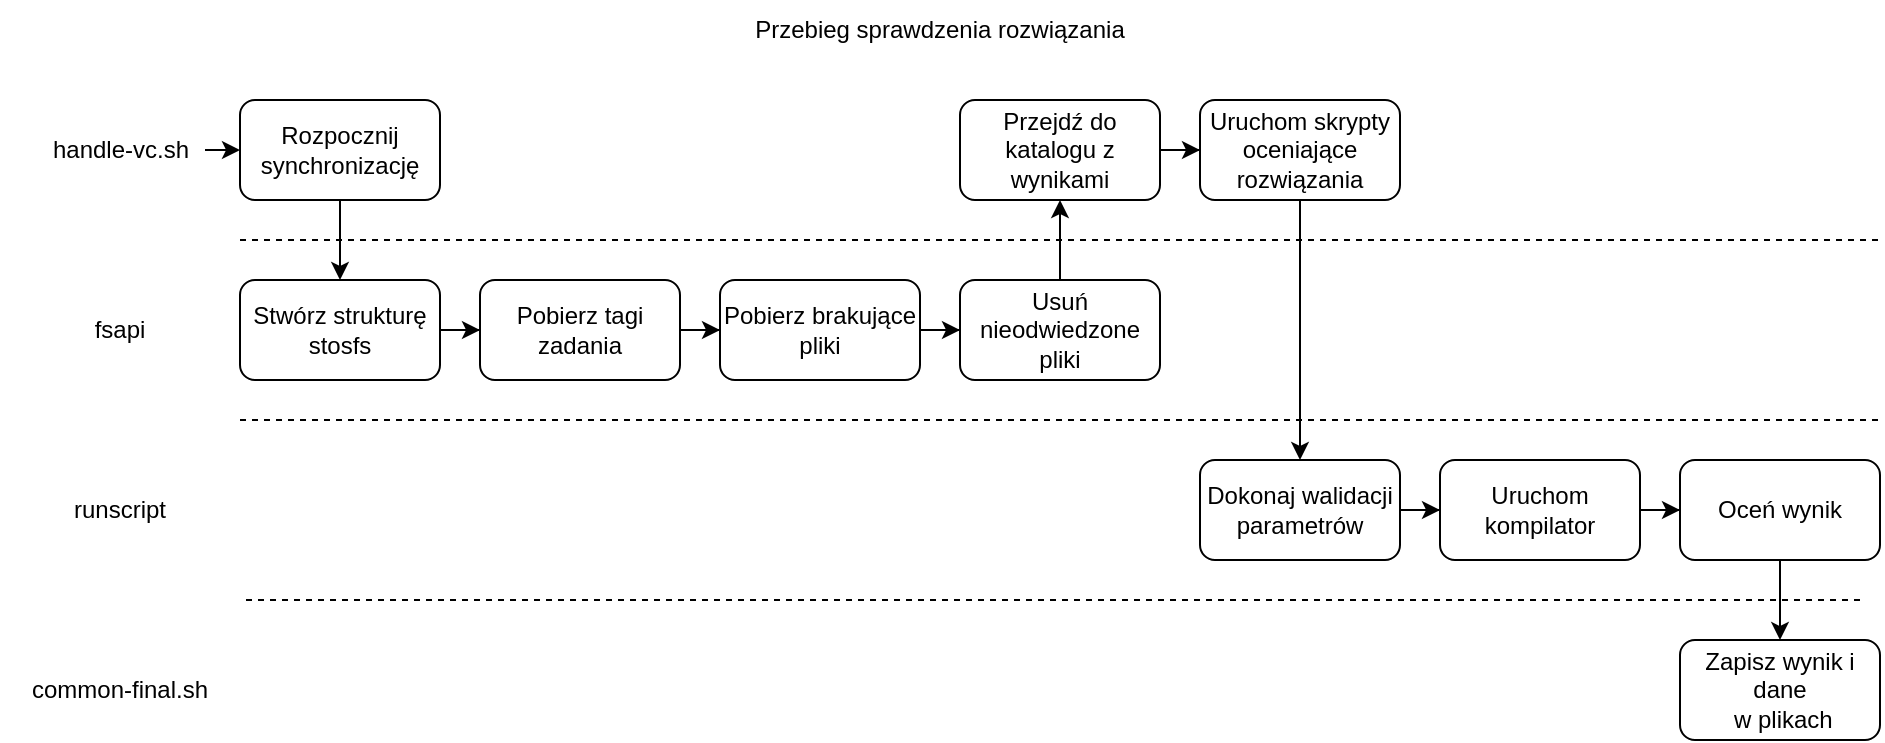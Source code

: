 <mxfile version="24.8.6" pages="6">
  <diagram name="Strona-1" id="Mky36_FJ6IapCt_JbQZt">
    <mxGraphModel dx="1434" dy="746" grid="1" gridSize="10" guides="1" tooltips="1" connect="1" arrows="1" fold="1" page="1" pageScale="1" pageWidth="827" pageHeight="1169" math="0" shadow="0">
      <root>
        <mxCell id="0" />
        <mxCell id="1" parent="0" />
        <mxCell id="8Vs9DJf-V-cG8NbI-FMR-97" value="Przebieg sprawdzenia rozwiązania" style="text;html=1;align=center;verticalAlign=middle;whiteSpace=wrap;rounded=0;" parent="1" vertex="1">
          <mxGeometry width="940" height="30" as="geometry" />
        </mxCell>
        <mxCell id="8Vs9DJf-V-cG8NbI-FMR-111" style="edgeStyle=orthogonalEdgeStyle;rounded=0;orthogonalLoop=1;jettySize=auto;html=1;entryX=0.5;entryY=0;entryDx=0;entryDy=0;" parent="1" source="8Vs9DJf-V-cG8NbI-FMR-99" target="8Vs9DJf-V-cG8NbI-FMR-104" edge="1">
          <mxGeometry relative="1" as="geometry" />
        </mxCell>
        <mxCell id="8Vs9DJf-V-cG8NbI-FMR-99" value="Rozpocznij synchronizację" style="rounded=1;whiteSpace=wrap;html=1;" parent="1" vertex="1">
          <mxGeometry x="120" y="50" width="100" height="50" as="geometry" />
        </mxCell>
        <mxCell id="8Vs9DJf-V-cG8NbI-FMR-101" style="edgeStyle=orthogonalEdgeStyle;rounded=0;orthogonalLoop=1;jettySize=auto;html=1;exitX=1;exitY=0.5;exitDx=0;exitDy=0;entryX=0;entryY=0.5;entryDx=0;entryDy=0;" parent="1" source="8Vs9DJf-V-cG8NbI-FMR-100" target="8Vs9DJf-V-cG8NbI-FMR-99" edge="1">
          <mxGeometry relative="1" as="geometry" />
        </mxCell>
        <mxCell id="8Vs9DJf-V-cG8NbI-FMR-100" value="handle-vc.sh" style="text;html=1;align=center;verticalAlign=middle;whiteSpace=wrap;rounded=0;" parent="1" vertex="1">
          <mxGeometry x="17.5" y="60" width="85" height="30" as="geometry" />
        </mxCell>
        <mxCell id="8Vs9DJf-V-cG8NbI-FMR-102" value="fsapi" style="text;html=1;align=center;verticalAlign=middle;whiteSpace=wrap;rounded=0;" parent="1" vertex="1">
          <mxGeometry x="10" y="150" width="100" height="30" as="geometry" />
        </mxCell>
        <mxCell id="8Vs9DJf-V-cG8NbI-FMR-108" style="edgeStyle=orthogonalEdgeStyle;rounded=0;orthogonalLoop=1;jettySize=auto;html=1;entryX=0;entryY=0.5;entryDx=0;entryDy=0;" parent="1" source="8Vs9DJf-V-cG8NbI-FMR-104" target="8Vs9DJf-V-cG8NbI-FMR-105" edge="1">
          <mxGeometry relative="1" as="geometry" />
        </mxCell>
        <mxCell id="8Vs9DJf-V-cG8NbI-FMR-104" value="Stwórz strukturę stosfs" style="rounded=1;whiteSpace=wrap;html=1;" parent="1" vertex="1">
          <mxGeometry x="120" y="140" width="100" height="50" as="geometry" />
        </mxCell>
        <mxCell id="8Vs9DJf-V-cG8NbI-FMR-109" style="edgeStyle=orthogonalEdgeStyle;rounded=0;orthogonalLoop=1;jettySize=auto;html=1;entryX=0;entryY=0.5;entryDx=0;entryDy=0;" parent="1" source="8Vs9DJf-V-cG8NbI-FMR-105" target="8Vs9DJf-V-cG8NbI-FMR-107" edge="1">
          <mxGeometry relative="1" as="geometry" />
        </mxCell>
        <mxCell id="8Vs9DJf-V-cG8NbI-FMR-105" value="Pobierz tagi zadania" style="rounded=1;whiteSpace=wrap;html=1;" parent="1" vertex="1">
          <mxGeometry x="240" y="140" width="100" height="50" as="geometry" />
        </mxCell>
        <mxCell id="8Vs9DJf-V-cG8NbI-FMR-113" style="edgeStyle=orthogonalEdgeStyle;rounded=0;orthogonalLoop=1;jettySize=auto;html=1;entryX=0.5;entryY=1;entryDx=0;entryDy=0;" parent="1" source="8Vs9DJf-V-cG8NbI-FMR-106" target="8Vs9DJf-V-cG8NbI-FMR-112" edge="1">
          <mxGeometry relative="1" as="geometry" />
        </mxCell>
        <mxCell id="8Vs9DJf-V-cG8NbI-FMR-106" value="Usuń nieodwiedzone pliki" style="rounded=1;whiteSpace=wrap;html=1;" parent="1" vertex="1">
          <mxGeometry x="480" y="140" width="100" height="50" as="geometry" />
        </mxCell>
        <mxCell id="8Vs9DJf-V-cG8NbI-FMR-110" style="edgeStyle=orthogonalEdgeStyle;rounded=0;orthogonalLoop=1;jettySize=auto;html=1;entryX=0;entryY=0.5;entryDx=0;entryDy=0;" parent="1" source="8Vs9DJf-V-cG8NbI-FMR-107" target="8Vs9DJf-V-cG8NbI-FMR-106" edge="1">
          <mxGeometry relative="1" as="geometry" />
        </mxCell>
        <mxCell id="8Vs9DJf-V-cG8NbI-FMR-107" value="Pobierz brakujące pliki" style="rounded=1;whiteSpace=wrap;html=1;" parent="1" vertex="1">
          <mxGeometry x="360" y="140" width="100" height="50" as="geometry" />
        </mxCell>
        <mxCell id="8Vs9DJf-V-cG8NbI-FMR-116" style="edgeStyle=orthogonalEdgeStyle;rounded=0;orthogonalLoop=1;jettySize=auto;html=1;" parent="1" source="8Vs9DJf-V-cG8NbI-FMR-112" target="8Vs9DJf-V-cG8NbI-FMR-115" edge="1">
          <mxGeometry relative="1" as="geometry" />
        </mxCell>
        <mxCell id="8Vs9DJf-V-cG8NbI-FMR-112" value="Przejdź do katalogu z wynikami" style="rounded=1;whiteSpace=wrap;html=1;" parent="1" vertex="1">
          <mxGeometry x="480" y="50" width="100" height="50" as="geometry" />
        </mxCell>
        <mxCell id="8Vs9DJf-V-cG8NbI-FMR-119" style="edgeStyle=orthogonalEdgeStyle;rounded=0;orthogonalLoop=1;jettySize=auto;html=1;entryX=0.5;entryY=0;entryDx=0;entryDy=0;" parent="1" source="8Vs9DJf-V-cG8NbI-FMR-115" target="8Vs9DJf-V-cG8NbI-FMR-118" edge="1">
          <mxGeometry relative="1" as="geometry" />
        </mxCell>
        <mxCell id="8Vs9DJf-V-cG8NbI-FMR-115" value="Uruchom skrypty oceniające rozwiązania " style="rounded=1;whiteSpace=wrap;html=1;" parent="1" vertex="1">
          <mxGeometry x="600" y="50" width="100" height="50" as="geometry" />
        </mxCell>
        <mxCell id="8Vs9DJf-V-cG8NbI-FMR-126" style="edgeStyle=orthogonalEdgeStyle;rounded=0;orthogonalLoop=1;jettySize=auto;html=1;entryX=0;entryY=0.5;entryDx=0;entryDy=0;" parent="1" source="8Vs9DJf-V-cG8NbI-FMR-118" target="8Vs9DJf-V-cG8NbI-FMR-120" edge="1">
          <mxGeometry relative="1" as="geometry" />
        </mxCell>
        <mxCell id="8Vs9DJf-V-cG8NbI-FMR-118" value="Dokonaj walidacji parametrów" style="rounded=1;whiteSpace=wrap;html=1;" parent="1" vertex="1">
          <mxGeometry x="600" y="230" width="100" height="50" as="geometry" />
        </mxCell>
        <mxCell id="8Vs9DJf-V-cG8NbI-FMR-127" style="edgeStyle=orthogonalEdgeStyle;rounded=0;orthogonalLoop=1;jettySize=auto;html=1;entryX=0;entryY=0.5;entryDx=0;entryDy=0;" parent="1" source="8Vs9DJf-V-cG8NbI-FMR-120" target="8Vs9DJf-V-cG8NbI-FMR-121" edge="1">
          <mxGeometry relative="1" as="geometry" />
        </mxCell>
        <mxCell id="8Vs9DJf-V-cG8NbI-FMR-120" value="Uruchom kompilator" style="rounded=1;whiteSpace=wrap;html=1;" parent="1" vertex="1">
          <mxGeometry x="720" y="230" width="100" height="50" as="geometry" />
        </mxCell>
        <mxCell id="8Vs9DJf-V-cG8NbI-FMR-128" style="edgeStyle=orthogonalEdgeStyle;rounded=0;orthogonalLoop=1;jettySize=auto;html=1;entryX=0.5;entryY=0;entryDx=0;entryDy=0;" parent="1" source="8Vs9DJf-V-cG8NbI-FMR-121" target="8Vs9DJf-V-cG8NbI-FMR-123" edge="1">
          <mxGeometry relative="1" as="geometry" />
        </mxCell>
        <mxCell id="8Vs9DJf-V-cG8NbI-FMR-121" value="Oceń wynik" style="rounded=1;whiteSpace=wrap;html=1;" parent="1" vertex="1">
          <mxGeometry x="840" y="230" width="100" height="50" as="geometry" />
        </mxCell>
        <mxCell id="8Vs9DJf-V-cG8NbI-FMR-123" value="&lt;div&gt;Zapisz wynik i dane&lt;br&gt;&lt;/div&gt;&amp;nbsp;w plikach" style="rounded=1;whiteSpace=wrap;html=1;" parent="1" vertex="1">
          <mxGeometry x="840" y="320" width="100" height="50" as="geometry" />
        </mxCell>
        <mxCell id="8Vs9DJf-V-cG8NbI-FMR-124" value="common-final.sh" style="text;html=1;align=center;verticalAlign=middle;whiteSpace=wrap;rounded=0;" parent="1" vertex="1">
          <mxGeometry x="10" y="330" width="100" height="30" as="geometry" />
        </mxCell>
        <mxCell id="8Vs9DJf-V-cG8NbI-FMR-125" value="runscript" style="text;html=1;align=center;verticalAlign=middle;whiteSpace=wrap;rounded=0;" parent="1" vertex="1">
          <mxGeometry x="10" y="240" width="100" height="30" as="geometry" />
        </mxCell>
        <mxCell id="8Vs9DJf-V-cG8NbI-FMR-130" value="" style="endArrow=none;dashed=1;html=1;rounded=0;" parent="1" edge="1">
          <mxGeometry width="50" height="50" relative="1" as="geometry">
            <mxPoint x="120" y="120" as="sourcePoint" />
            <mxPoint x="940" y="120" as="targetPoint" />
          </mxGeometry>
        </mxCell>
        <mxCell id="8Vs9DJf-V-cG8NbI-FMR-131" value="" style="endArrow=none;dashed=1;html=1;rounded=0;" parent="1" edge="1">
          <mxGeometry width="50" height="50" relative="1" as="geometry">
            <mxPoint x="120" y="210" as="sourcePoint" />
            <mxPoint x="940" y="210" as="targetPoint" />
          </mxGeometry>
        </mxCell>
        <mxCell id="8Vs9DJf-V-cG8NbI-FMR-132" value="" style="endArrow=none;dashed=1;html=1;rounded=0;" parent="1" edge="1">
          <mxGeometry width="50" height="50" relative="1" as="geometry">
            <mxPoint x="930" y="300" as="sourcePoint" />
            <mxPoint x="120" y="300" as="targetPoint" />
          </mxGeometry>
        </mxCell>
      </root>
    </mxGraphModel>
  </diagram>
  <diagram id="m-qwUEeL0mA7g-TumZwZ" name="sekwencji">
    <mxGraphModel dx="1050" dy="530" grid="1" gridSize="10" guides="1" tooltips="1" connect="1" arrows="1" fold="1" page="1" pageScale="1" pageWidth="827" pageHeight="1169" math="0" shadow="0">
      <root>
        <mxCell id="0" />
        <mxCell id="1" parent="0" />
        <mxCell id="C-amTr6qr9BJS_tA6b5G-68" value="" style="endArrow=open;html=1;rounded=0;exitX=0.567;exitY=1.014;exitDx=0;exitDy=0;exitPerimeter=0;entryX=1.186;entryY=0.937;entryDx=0;entryDy=0;entryPerimeter=0;endFill=0;dashed=1;fontSize=12;" parent="1" source="C-amTr6qr9BJS_tA6b5G-62" target="C-amTr6qr9BJS_tA6b5G-13" edge="1">
          <mxGeometry width="50" height="50" relative="1" as="geometry">
            <mxPoint x="100" y="580" as="sourcePoint" />
            <mxPoint x="70" y="538" as="targetPoint" />
          </mxGeometry>
        </mxCell>
        <mxCell id="C-amTr6qr9BJS_tA6b5G-15" value="" style="html=1;points=[];perimeter=orthogonalPerimeter;fillColor=strokeColor;fontSize=12;" parent="1" vertex="1">
          <mxGeometry x="217.5" y="100" width="5" height="400" as="geometry" />
        </mxCell>
        <mxCell id="C-amTr6qr9BJS_tA6b5G-19" value="loop" style="shape=umlFrame;whiteSpace=wrap;html=1;pointerEvents=0;recursiveResize=0;container=1;collapsible=0;width=70;height=30;labelBackgroundColor=none;fontSize=12;" parent="1" vertex="1">
          <mxGeometry x="161" y="105" width="440" height="480" as="geometry" />
        </mxCell>
        <mxCell id="C-amTr6qr9BJS_tA6b5G-49" value="" style="endArrow=classic;html=1;rounded=0;exitX=0.933;exitY=0.552;exitDx=0;exitDy=0;exitPerimeter=0;edgeStyle=orthogonalEdgeStyle;entryX=1.067;entryY=0.67;entryDx=0;entryDy=0;entryPerimeter=0;fontSize=12;" parent="C-amTr6qr9BJS_tA6b5G-19" source="C-amTr6qr9BJS_tA6b5G-31" target="C-amTr6qr9BJS_tA6b5G-31" edge="1">
          <mxGeometry width="50" height="50" relative="1" as="geometry">
            <mxPoint x="240" y="270" as="sourcePoint" />
            <mxPoint x="290" y="220" as="targetPoint" />
            <Array as="points">
              <mxPoint x="240" y="270" />
              <mxPoint x="240" y="305" />
              <mxPoint x="223" y="305" />
            </Array>
          </mxGeometry>
        </mxCell>
        <mxCell id="C-amTr6qr9BJS_tA6b5G-31" value="" style="html=1;points=[];perimeter=orthogonalPerimeter;fillColor=strokeColor;fontSize=12;" parent="C-amTr6qr9BJS_tA6b5G-19" vertex="1">
          <mxGeometry x="218" y="110" width="5" height="290" as="geometry" />
        </mxCell>
        <mxCell id="C-amTr6qr9BJS_tA6b5G-35" value="alt" style="shape=umlFrame;whiteSpace=wrap;html=1;pointerEvents=0;recursiveResize=0;container=1;collapsible=0;width=80;height=30;fontSize=12;" parent="C-amTr6qr9BJS_tA6b5G-19" vertex="1">
          <mxGeometry x="20" y="50" width="400" height="410" as="geometry" />
        </mxCell>
        <mxCell id="C-amTr6qr9BJS_tA6b5G-36" value="[Brak zadania do oceny]" style="text;html=1;labelBackgroundColor=default;fontSize=12;" parent="C-amTr6qr9BJS_tA6b5G-35" vertex="1">
          <mxGeometry width="100" height="20" relative="1" as="geometry">
            <mxPoint x="10" y="30" as="offset" />
          </mxGeometry>
        </mxCell>
        <mxCell id="C-amTr6qr9BJS_tA6b5G-37" value="" style="line;strokeWidth=1;dashed=1;labelPosition=center;verticalLabelPosition=bottom;align=left;verticalAlign=top;spacingLeft=20;spacingTop=15;html=1;whiteSpace=wrap;fontSize=12;" parent="C-amTr6qr9BJS_tA6b5G-35" vertex="1">
          <mxGeometry y="90" width="400" height="10" as="geometry" />
        </mxCell>
        <mxCell id="C-amTr6qr9BJS_tA6b5G-54" value="&lt;div style=&quot;font-size: 11px;&quot;&gt;Przygotuj konfiguracje&lt;/div&gt;" style="text;html=1;labelBackgroundColor=default;fontSize=11;verticalAlign=middle;" parent="C-amTr6qr9BJS_tA6b5G-35" vertex="1">
          <mxGeometry x="219" y="225" width="100" height="25" as="geometry" />
        </mxCell>
        <mxCell id="C-amTr6qr9BJS_tA6b5G-40" value="[Zadanie do oceny istnieje]" style="text;html=1;labelBackgroundColor=default;fontSize=11;" parent="C-amTr6qr9BJS_tA6b5G-35" vertex="1">
          <mxGeometry x="10" y="100" width="100" height="20" as="geometry" />
        </mxCell>
        <mxCell id="C-amTr6qr9BJS_tA6b5G-57" value="" style="endArrow=classic;html=1;rounded=0;exitX=0.031;exitY=0.345;exitDx=0;exitDy=0;exitPerimeter=0;edgeStyle=orthogonalEdgeStyle;entryX=-0.008;entryY=0.779;entryDx=0;entryDy=0;entryPerimeter=0;fontSize=12;" parent="C-amTr6qr9BJS_tA6b5G-35" source="C-amTr6qr9BJS_tA6b5G-32" target="C-amTr6qr9BJS_tA6b5G-32" edge="1">
          <mxGeometry width="50" height="50" relative="1" as="geometry">
            <mxPoint x="280" y="390" as="sourcePoint" />
            <mxPoint x="330" y="340" as="targetPoint" />
            <Array as="points">
              <mxPoint x="340" y="299" />
              <mxPoint x="340" y="330" />
              <mxPoint x="356" y="330" />
            </Array>
          </mxGeometry>
        </mxCell>
        <mxCell id="C-amTr6qr9BJS_tA6b5G-58" value="Dokonaj kompilacji" style="text;html=1;labelBackgroundColor=default;fontSize=11;verticalAlign=middle;" parent="C-amTr6qr9BJS_tA6b5G-35" vertex="1">
          <mxGeometry x="249" y="300" width="91" height="25" as="geometry" />
        </mxCell>
        <mxCell id="C-amTr6qr9BJS_tA6b5G-59" value="" style="html=1;points=[];perimeter=orthogonalPerimeter;fillColor=strokeColor;fontSize=12;" parent="C-amTr6qr9BJS_tA6b5G-35" vertex="1">
          <mxGeometry x="356.5" y="345" width="5" height="5" as="geometry" />
        </mxCell>
        <mxCell id="C-amTr6qr9BJS_tA6b5G-61" value="" style="html=1;points=[];perimeter=orthogonalPerimeter;fillColor=strokeColor;fontSize=12;" parent="C-amTr6qr9BJS_tA6b5G-35" vertex="1">
          <mxGeometry x="198" y="340" width="5" height="60" as="geometry" />
        </mxCell>
        <mxCell id="C-amTr6qr9BJS_tA6b5G-62" value="" style="html=1;points=[];perimeter=orthogonalPerimeter;fillColor=strokeColor;fontSize=12;" parent="C-amTr6qr9BJS_tA6b5G-35" vertex="1">
          <mxGeometry x="36.5" y="330" width="5" height="60" as="geometry" />
        </mxCell>
        <mxCell id="C-amTr6qr9BJS_tA6b5G-65" value="" style="endArrow=open;html=1;rounded=0;exitX=0.376;exitY=0.027;exitDx=0;exitDy=0;exitPerimeter=0;entryX=0.821;entryY=0.051;entryDx=0;entryDy=0;entryPerimeter=0;dashed=1;endFill=0;fontSize=12;" parent="C-amTr6qr9BJS_tA6b5G-35" edge="1">
          <mxGeometry width="50" height="50" relative="1" as="geometry">
            <mxPoint x="197.5" y="371" as="sourcePoint" />
            <mxPoint x="41.5" y="370" as="targetPoint" />
          </mxGeometry>
        </mxCell>
        <mxCell id="C-amTr6qr9BJS_tA6b5G-66" value="Zwróć ocenę zadania()" style="edgeLabel;html=1;align=center;verticalAlign=middle;resizable=0;points=[];fontSize=11;" parent="C-amTr6qr9BJS_tA6b5G-65" vertex="1" connectable="0">
          <mxGeometry x="0.093" relative="1" as="geometry">
            <mxPoint x="11" y="-1" as="offset" />
          </mxGeometry>
        </mxCell>
        <mxCell id="C-amTr6qr9BJS_tA6b5G-74" value="" style="endArrow=none;dashed=1;html=1;rounded=0;fontSize=12;" parent="C-amTr6qr9BJS_tA6b5G-35" edge="1">
          <mxGeometry width="50" height="50" relative="1" as="geometry">
            <mxPoint x="359.32" y="345" as="sourcePoint" />
            <mxPoint x="359" y="450" as="targetPoint" />
          </mxGeometry>
        </mxCell>
        <mxCell id="C-amTr6qr9BJS_tA6b5G-80" value="" style="endArrow=classic;html=1;rounded=0;exitX=1.077;exitY=0.508;exitDx=0;exitDy=0;exitPerimeter=0;edgeStyle=orthogonalEdgeStyle;entryX=1.04;entryY=0.998;entryDx=0;entryDy=0;entryPerimeter=0;fontSize=12;" parent="C-amTr6qr9BJS_tA6b5G-35" source="C-amTr6qr9BJS_tA6b5G-61" target="C-amTr6qr9BJS_tA6b5G-61" edge="1">
          <mxGeometry width="50" height="50" relative="1" as="geometry">
            <mxPoint x="232.99" y="369" as="sourcePoint" />
            <mxPoint x="231.99" y="400" as="targetPoint" />
            <Array as="points">
              <mxPoint x="216" y="371" />
              <mxPoint x="216" y="400" />
            </Array>
          </mxGeometry>
        </mxCell>
        <mxCell id="C-amTr6qr9BJS_tA6b5G-81" value="&lt;div&gt;Wyczyść niepotrzebne&lt;/div&gt;&lt;div&gt;pliki&lt;/div&gt;" style="text;html=1;labelBackgroundColor=default;fontSize=11;align=center;verticalAlign=middle;" parent="C-amTr6qr9BJS_tA6b5G-35" vertex="1">
          <mxGeometry x="219" y="370" width="121" height="30" as="geometry" />
        </mxCell>
        <mxCell id="C-amTr6qr9BJS_tA6b5G-69" value="Zwróć ocenę zadania()" style="edgeLabel;html=1;align=center;verticalAlign=middle;resizable=0;points=[];labelBackgroundColor=default;fontSize=11;" parent="C-amTr6qr9BJS_tA6b5G-19" vertex="1" connectable="0">
          <mxGeometry x="-13" y="437" as="geometry" />
        </mxCell>
        <mxCell id="C-amTr6qr9BJS_tA6b5G-73" value="" style="endArrow=none;dashed=1;html=1;rounded=0;fontSize=12;" parent="C-amTr6qr9BJS_tA6b5G-19" edge="1">
          <mxGeometry width="50" height="50" relative="1" as="geometry">
            <mxPoint x="220.26" y="420" as="sourcePoint" />
            <mxPoint x="219" y="500" as="targetPoint" />
          </mxGeometry>
        </mxCell>
        <mxCell id="C-amTr6qr9BJS_tA6b5G-2" value="STOS" style="html=1;whiteSpace=wrap;fontSize=12;" parent="1" vertex="1">
          <mxGeometry x="160" y="30" width="120" height="50" as="geometry" />
        </mxCell>
        <mxCell id="C-amTr6qr9BJS_tA6b5G-3" value="Moduł sprawdzający" style="html=1;whiteSpace=wrap;fontSize=12;" parent="1" vertex="1">
          <mxGeometry x="320" y="30" width="120" height="50" as="geometry" />
        </mxCell>
        <mxCell id="C-amTr6qr9BJS_tA6b5G-4" value="Moduł kompilujący" style="html=1;whiteSpace=wrap;fontSize=12;" parent="1" vertex="1">
          <mxGeometry x="480" y="30" width="120" height="50" as="geometry" />
        </mxCell>
        <mxCell id="C-amTr6qr9BJS_tA6b5G-7" value="" style="endArrow=none;dashed=1;html=1;rounded=0;fontSize=11;" parent="1" source="C-amTr6qr9BJS_tA6b5G-13" edge="1">
          <mxGeometry width="50" height="50" relative="1" as="geometry">
            <mxPoint x="64.66" y="500.69" as="sourcePoint" />
            <mxPoint x="64.66" y="80" as="targetPoint" />
          </mxGeometry>
        </mxCell>
        <mxCell id="C-amTr6qr9BJS_tA6b5G-8" value="" style="endArrow=none;dashed=1;html=1;rounded=0;fontSize=12;" parent="1" source="C-amTr6qr9BJS_tA6b5G-15" edge="1">
          <mxGeometry width="50" height="50" relative="1" as="geometry">
            <mxPoint x="219.66" y="500.69" as="sourcePoint" />
            <mxPoint x="219.66" y="80" as="targetPoint" />
          </mxGeometry>
        </mxCell>
        <mxCell id="C-amTr6qr9BJS_tA6b5G-10" value="" style="endArrow=none;dashed=1;html=1;rounded=0;fontSize=12;" parent="1" edge="1">
          <mxGeometry width="50" height="50" relative="1" as="geometry">
            <mxPoint x="379.66" y="500.69" as="sourcePoint" />
            <mxPoint x="379.66" y="80" as="targetPoint" />
          </mxGeometry>
        </mxCell>
        <mxCell id="C-amTr6qr9BJS_tA6b5G-11" value="" style="endArrow=none;dashed=1;html=1;rounded=0;fontSize=12;" parent="1" source="C-amTr6qr9BJS_tA6b5G-32" edge="1">
          <mxGeometry width="50" height="50" relative="1" as="geometry">
            <mxPoint x="539.66" y="500.69" as="sourcePoint" />
            <mxPoint x="539.66" y="80" as="targetPoint" />
          </mxGeometry>
        </mxCell>
        <mxCell id="C-amTr6qr9BJS_tA6b5G-13" value="" style="html=1;points=[];perimeter=orthogonalPerimeter;fillColor=strokeColor;fontSize=12;" parent="1" vertex="1">
          <mxGeometry x="62.5" y="300" width="5" height="260" as="geometry" />
        </mxCell>
        <mxCell id="C-amTr6qr9BJS_tA6b5G-14" value="" style="endArrow=classic;html=1;rounded=0;exitX=0.54;exitY=0.01;exitDx=0;exitDy=0;exitPerimeter=0;entryX=-0.216;entryY=0.499;entryDx=0;entryDy=0;entryPerimeter=0;fontSize=12;" parent="1" source="C-amTr6qr9BJS_tA6b5G-13" target="C-amTr6qr9BJS_tA6b5G-15" edge="1">
          <mxGeometry width="50" height="50" relative="1" as="geometry">
            <mxPoint x="70" y="140" as="sourcePoint" />
            <mxPoint x="200" y="140" as="targetPoint" />
          </mxGeometry>
        </mxCell>
        <mxCell id="C-amTr6qr9BJS_tA6b5G-17" value="Przesłanie zadania()" style="edgeLabel;html=1;align=center;verticalAlign=middle;resizable=0;points=[];labelBorderColor=none;labelBackgroundColor=default;fontSize=11;" parent="C-amTr6qr9BJS_tA6b5G-14" vertex="1" connectable="0">
          <mxGeometry x="0.131" relative="1" as="geometry">
            <mxPoint x="-12" as="offset" />
          </mxGeometry>
        </mxCell>
        <mxCell id="C-amTr6qr9BJS_tA6b5G-16" value="" style="endArrow=none;dashed=1;html=1;rounded=0;fontSize=12;" parent="1" target="C-amTr6qr9BJS_tA6b5G-15" edge="1">
          <mxGeometry width="50" height="50" relative="1" as="geometry">
            <mxPoint x="219.66" y="500.69" as="sourcePoint" />
            <mxPoint x="219.66" y="80" as="targetPoint" />
          </mxGeometry>
        </mxCell>
        <mxCell id="C-amTr6qr9BJS_tA6b5G-33" value="" style="endArrow=none;dashed=1;html=1;rounded=0;fontSize=12;" parent="1" target="C-amTr6qr9BJS_tA6b5G-32" edge="1">
          <mxGeometry width="50" height="50" relative="1" as="geometry">
            <mxPoint x="539.66" y="500.69" as="sourcePoint" />
            <mxPoint x="539.66" y="80" as="targetPoint" />
          </mxGeometry>
        </mxCell>
        <mxCell id="C-amTr6qr9BJS_tA6b5G-32" value="" style="html=1;points=[];perimeter=orthogonalPerimeter;fillColor=strokeColor;fontSize=12;" parent="1" vertex="1">
          <mxGeometry x="537.5" y="430" width="5" height="70" as="geometry" />
        </mxCell>
        <mxCell id="C-amTr6qr9BJS_tA6b5G-38" value="" style="endArrow=classic;html=1;rounded=0;exitX=0.822;exitY=0.047;exitDx=0;exitDy=0;exitPerimeter=0;entryX=0.362;entryY=0.324;entryDx=0;entryDy=0;entryPerimeter=0;fontSize=12;" parent="1" source="C-amTr6qr9BJS_tA6b5G-31" target="C-amTr6qr9BJS_tA6b5G-15" edge="1">
          <mxGeometry width="50" height="50" relative="1" as="geometry">
            <mxPoint x="470" y="280" as="sourcePoint" />
            <mxPoint x="220" y="210" as="targetPoint" />
          </mxGeometry>
        </mxCell>
        <mxCell id="C-amTr6qr9BJS_tA6b5G-39" value="Odpytaj o zadanie()" style="edgeLabel;html=1;align=center;verticalAlign=middle;resizable=0;points=[];labelBorderColor=none;labelBackgroundColor=default;fontSize=11;" parent="C-amTr6qr9BJS_tA6b5G-38" vertex="1" connectable="0">
          <mxGeometry x="0.131" y="-1" relative="1" as="geometry">
            <mxPoint x="10" as="offset" />
          </mxGeometry>
        </mxCell>
        <mxCell id="C-amTr6qr9BJS_tA6b5G-41" value="" style="endArrow=classic;html=1;rounded=0;entryX=0.5;entryY=0.55;entryDx=0;entryDy=0;entryPerimeter=0;fontSize=12;" parent="1" target="C-amTr6qr9BJS_tA6b5G-15" edge="1">
          <mxGeometry width="50" height="50" relative="1" as="geometry">
            <mxPoint x="380" y="320" as="sourcePoint" />
            <mxPoint x="230" y="320" as="targetPoint" />
          </mxGeometry>
        </mxCell>
        <mxCell id="C-amTr6qr9BJS_tA6b5G-42" value="Odpytaj o zadanie()" style="edgeLabel;html=1;align=center;verticalAlign=middle;resizable=0;points=[];labelBorderColor=none;labelBackgroundColor=default;fontSize=11;" parent="C-amTr6qr9BJS_tA6b5G-41" vertex="1" connectable="0">
          <mxGeometry x="0.131" relative="1" as="geometry">
            <mxPoint x="10" as="offset" />
          </mxGeometry>
        </mxCell>
        <mxCell id="C-amTr6qr9BJS_tA6b5G-43" value="" style="endArrow=open;html=1;rounded=0;exitX=1.043;exitY=0.626;exitDx=0;exitDy=0;exitPerimeter=0;dashed=1;endFill=0;fontSize=12;" parent="1" source="C-amTr6qr9BJS_tA6b5G-15" edge="1">
          <mxGeometry width="50" height="50" relative="1" as="geometry">
            <mxPoint x="290" y="440" as="sourcePoint" />
            <mxPoint x="382" y="350" as="targetPoint" />
          </mxGeometry>
        </mxCell>
        <mxCell id="C-amTr6qr9BJS_tA6b5G-44" value="Prześlij zadanie()" style="edgeLabel;html=1;align=center;verticalAlign=middle;resizable=0;points=[];fontSize=11;" parent="C-amTr6qr9BJS_tA6b5G-43" vertex="1" connectable="0">
          <mxGeometry x="0.086" y="2" relative="1" as="geometry">
            <mxPoint x="-7" as="offset" />
          </mxGeometry>
        </mxCell>
        <mxCell id="C-amTr6qr9BJS_tA6b5G-71" value="" style="endArrow=none;dashed=1;html=1;rounded=0;entryX=0.424;entryY=1.003;entryDx=0;entryDy=0;entryPerimeter=0;fontSize=12;" parent="1" target="C-amTr6qr9BJS_tA6b5G-13" edge="1">
          <mxGeometry width="50" height="50" relative="1" as="geometry">
            <mxPoint x="65" y="600" as="sourcePoint" />
            <mxPoint x="70" y="570" as="targetPoint" />
          </mxGeometry>
        </mxCell>
        <mxCell id="C-amTr6qr9BJS_tA6b5G-60" value="" style="endArrow=open;html=1;rounded=0;exitX=0.477;exitY=1.011;exitDx=0;exitDy=0;exitPerimeter=0;entryX=1.695;entryY=0.129;entryDx=0;entryDy=0;entryPerimeter=0;endFill=0;dashed=1;fontSize=12;" parent="1" source="C-amTr6qr9BJS_tA6b5G-32" target="C-amTr6qr9BJS_tA6b5G-61" edge="1">
          <mxGeometry width="50" height="50" relative="1" as="geometry">
            <mxPoint x="441" y="560" as="sourcePoint" />
            <mxPoint x="491" y="510" as="targetPoint" />
          </mxGeometry>
        </mxCell>
        <mxCell id="C-amTr6qr9BJS_tA6b5G-63" value="Zwróć wynik kompilacji()" style="edgeLabel;html=1;align=center;verticalAlign=middle;resizable=0;points=[];fontSize=11;" parent="C-amTr6qr9BJS_tA6b5G-60" vertex="1" connectable="0">
          <mxGeometry x="0.093" y="-3" relative="1" as="geometry">
            <mxPoint x="6" y="1" as="offset" />
          </mxGeometry>
        </mxCell>
        <mxCell id="C-amTr6qr9BJS_tA6b5G-72" value="" style="endArrow=none;dashed=1;html=1;rounded=0;fontSize=12;" parent="1" edge="1">
          <mxGeometry width="50" height="50" relative="1" as="geometry">
            <mxPoint x="220" y="540" as="sourcePoint" />
            <mxPoint x="220" y="600" as="targetPoint" />
          </mxGeometry>
        </mxCell>
        <mxCell id="C-amTr6qr9BJS_tA6b5G-55" value="" style="endArrow=classic;html=1;rounded=0;entryX=0.42;entryY=-0.017;entryDx=0;entryDy=0;entryPerimeter=0;fontSize=12;exitX=1.088;exitY=0.736;exitDx=0;exitDy=0;exitPerimeter=0;" parent="1" source="C-amTr6qr9BJS_tA6b5G-31" target="C-amTr6qr9BJS_tA6b5G-32" edge="1">
          <mxGeometry width="50" height="50" relative="1" as="geometry">
            <mxPoint x="381" y="435" as="sourcePoint" />
            <mxPoint x="431" y="385" as="targetPoint" />
          </mxGeometry>
        </mxCell>
        <mxCell id="C-amTr6qr9BJS_tA6b5G-56" value="&lt;font style=&quot;font-size: 11px;&quot;&gt;Prześlij pliki do kompilacji()&lt;/font&gt;" style="edgeLabel;html=1;align=center;verticalAlign=middle;resizable=0;points=[];fontSize=11;" parent="C-amTr6qr9BJS_tA6b5G-55" vertex="1" connectable="0">
          <mxGeometry x="-0.194" y="1" relative="1" as="geometry">
            <mxPoint x="17" as="offset" />
          </mxGeometry>
        </mxCell>
        <mxCell id="C-amTr6qr9BJS_tA6b5G-1" value="Student" style="shape=umlActor;verticalLabelPosition=bottom;verticalAlign=top;html=1;fontSize=12;labelBackgroundColor=default;" parent="1" vertex="1">
          <mxGeometry x="50" y="20" width="30" height="60" as="geometry" />
        </mxCell>
      </root>
    </mxGraphModel>
  </diagram>
  <diagram id="JyF_kUZgYT1x6v7Mj36l" name="ARCHI-1">
    <mxGraphModel dx="867" dy="597" grid="1" gridSize="10" guides="1" tooltips="1" connect="1" arrows="1" fold="1" page="1" pageScale="1" pageWidth="827" pageHeight="1169" math="0" shadow="0">
      <root>
        <mxCell id="0" />
        <mxCell id="1" parent="0" />
        <mxCell id="w-h1CNWlSmJqZ_IhZaZs-36" value="Log-system" style="rounded=0;whiteSpace=wrap;html=1;verticalAlign=top;align=center;dashed=1;dashPattern=12 12;fontSize=15;" vertex="1" parent="1">
          <mxGeometry x="20" y="310" width="160" height="170" as="geometry" />
        </mxCell>
        <mxCell id="w-h1CNWlSmJqZ_IhZaZs-3" value="Task Poller" style="rounded=0;whiteSpace=wrap;html=1;verticalAlign=top;align=center;dashed=1;dashPattern=12 12;fontSize=15;" vertex="1" parent="1">
          <mxGeometry x="280" y="20" width="190" height="170" as="geometry" />
        </mxCell>
        <mxCell id="w-h1CNWlSmJqZ_IhZaZs-27" value="File-system" style="rounded=0;whiteSpace=wrap;html=1;verticalAlign=top;align=center;dashed=1;dashPattern=12 12;fontSize=15;" vertex="1" parent="1">
          <mxGeometry x="590" y="250" width="140" height="170" as="geometry" />
        </mxCell>
        <mxCell id="w-h1CNWlSmJqZ_IhZaZs-20" value="Worker" style="rounded=0;whiteSpace=wrap;html=1;verticalAlign=top;align=center;dashed=1;dashPattern=12 12;fontSize=15;" vertex="1" parent="1">
          <mxGeometry x="280" y="360" width="190" height="170" as="geometry" />
        </mxCell>
        <mxCell id="w-h1CNWlSmJqZ_IhZaZs-15" value="RabbitMQ" style="rounded=0;whiteSpace=wrap;html=1;verticalAlign=top;align=center;dashed=1;dashPattern=12 12;fontSize=15;" vertex="1" parent="1">
          <mxGeometry x="280" y="210" width="190" height="130" as="geometry" />
        </mxCell>
        <mxCell id="w-h1CNWlSmJqZ_IhZaZs-24" style="edgeStyle=orthogonalEdgeStyle;rounded=0;orthogonalLoop=1;jettySize=auto;html=1;entryX=1;entryY=0.5;entryDx=0;entryDy=0;exitX=1;exitY=0.5;exitDx=0;exitDy=0;exitPerimeter=0;" edge="1" parent="1" source="w-h1CNWlSmJqZ_IhZaZs-16" target="w-h1CNWlSmJqZ_IhZaZs-21">
          <mxGeometry relative="1" as="geometry">
            <Array as="points">
              <mxPoint x="520" y="260" />
              <mxPoint x="520" y="420" />
            </Array>
          </mxGeometry>
        </mxCell>
        <mxCell id="w-h1CNWlSmJqZ_IhZaZs-25" value="&lt;div&gt;AMQP&lt;/div&gt;&lt;div&gt;[Zadanie]&lt;br&gt;&lt;/div&gt;" style="edgeLabel;html=1;align=center;verticalAlign=middle;resizable=0;points=[];" vertex="1" connectable="0" parent="w-h1CNWlSmJqZ_IhZaZs-24">
          <mxGeometry x="-0.375" y="-2" relative="1" as="geometry">
            <mxPoint y="73" as="offset" />
          </mxGeometry>
        </mxCell>
        <mxCell id="w-h1CNWlSmJqZ_IhZaZs-16" value="Zadania" style="strokeWidth=2;html=1;shape=mxgraph.flowchart.direct_data;whiteSpace=wrap;" vertex="1" parent="1">
          <mxGeometry x="305" y="240" width="140" height="40" as="geometry" />
        </mxCell>
        <mxCell id="w-h1CNWlSmJqZ_IhZaZs-4" value="Przekaż zadanie do kolejki" style="rounded=0;whiteSpace=wrap;html=1;" vertex="1" parent="1">
          <mxGeometry x="340" y="120" width="120" height="60" as="geometry" />
        </mxCell>
        <mxCell id="w-h1CNWlSmJqZ_IhZaZs-5" value="STOS" style="rounded=0;whiteSpace=wrap;html=1;verticalAlign=top;align=center;dashed=1;dashPattern=12 12;fontSize=15;" vertex="1" parent="1">
          <mxGeometry x="20" y="120" width="160" height="150" as="geometry" />
        </mxCell>
        <mxCell id="w-h1CNWlSmJqZ_IhZaZs-6" value="Atrapy Zadań" style="strokeWidth=2;html=1;shape=mxgraph.flowchart.direct_data;whiteSpace=wrap;" vertex="1" parent="1">
          <mxGeometry x="30" y="150" width="140" height="40" as="geometry" />
        </mxCell>
        <mxCell id="w-h1CNWlSmJqZ_IhZaZs-7" value="Odpytaj o zadanie" style="rounded=0;whiteSpace=wrap;html=1;" vertex="1" parent="1">
          <mxGeometry x="295" y="50" width="120" height="60" as="geometry" />
        </mxCell>
        <mxCell id="w-h1CNWlSmJqZ_IhZaZs-8" value="" style="endArrow=classic;html=1;rounded=0;exitX=0;exitY=0.5;exitDx=0;exitDy=0;entryX=1;entryY=0.5;entryDx=0;entryDy=0;entryPerimeter=0;edgeStyle=entityRelationEdgeStyle;" edge="1" parent="1" source="w-h1CNWlSmJqZ_IhZaZs-7" target="w-h1CNWlSmJqZ_IhZaZs-6">
          <mxGeometry width="50" height="50" relative="1" as="geometry">
            <mxPoint x="190" y="110" as="sourcePoint" />
            <mxPoint x="240" y="60" as="targetPoint" />
          </mxGeometry>
        </mxCell>
        <mxCell id="w-h1CNWlSmJqZ_IhZaZs-10" value="1" style="ellipse;whiteSpace=wrap;html=1;aspect=fixed;fontSize=18;" vertex="1" parent="1">
          <mxGeometry x="425" y="50" width="20" height="20" as="geometry" />
        </mxCell>
        <mxCell id="w-h1CNWlSmJqZ_IhZaZs-14" value="2" style="ellipse;whiteSpace=wrap;html=1;aspect=fixed;fontSize=18;" vertex="1" parent="1">
          <mxGeometry x="310" y="120" width="20" height="20" as="geometry" />
        </mxCell>
        <mxCell id="w-h1CNWlSmJqZ_IhZaZs-21" value="Pobierz zadanie" style="rounded=0;whiteSpace=wrap;html=1;" vertex="1" parent="1">
          <mxGeometry x="340" y="390" width="120" height="60" as="geometry" />
        </mxCell>
        <mxCell id="w-h1CNWlSmJqZ_IhZaZs-26" value="Oceń zadanie" style="rounded=0;whiteSpace=wrap;html=1;" vertex="1" parent="1">
          <mxGeometry x="290" y="460" width="120" height="60" as="geometry" />
        </mxCell>
        <mxCell id="w-h1CNWlSmJqZ_IhZaZs-37" style="edgeStyle=orthogonalEdgeStyle;rounded=0;orthogonalLoop=1;jettySize=auto;html=1;entryX=0;entryY=0.5;entryDx=0;entryDy=0;entryPerimeter=0;" edge="1" parent="1" source="w-h1CNWlSmJqZ_IhZaZs-4" target="w-h1CNWlSmJqZ_IhZaZs-16">
          <mxGeometry relative="1" as="geometry">
            <Array as="points">
              <mxPoint x="230" y="150" />
              <mxPoint x="230" y="260" />
            </Array>
          </mxGeometry>
        </mxCell>
        <mxCell id="w-h1CNWlSmJqZ_IhZaZs-38" value="&lt;div&gt;AMQP&lt;/div&gt;[Zadanie]" style="edgeLabel;html=1;align=center;verticalAlign=middle;resizable=0;points=[];" vertex="1" connectable="0" parent="w-h1CNWlSmJqZ_IhZaZs-37">
          <mxGeometry x="0.241" relative="1" as="geometry">
            <mxPoint y="-23" as="offset" />
          </mxGeometry>
        </mxCell>
        <mxCell id="w-h1CNWlSmJqZ_IhZaZs-39" value="3" style="ellipse;whiteSpace=wrap;html=1;aspect=fixed;fontSize=18;" vertex="1" parent="1">
          <mxGeometry x="310" y="390" width="20" height="20" as="geometry" />
        </mxCell>
        <mxCell id="w-h1CNWlSmJqZ_IhZaZs-40" value="4" style="ellipse;whiteSpace=wrap;html=1;aspect=fixed;fontSize=18;" vertex="1" parent="1">
          <mxGeometry x="415" y="460" width="20" height="20" as="geometry" />
        </mxCell>
        <mxCell id="w-h1CNWlSmJqZ_IhZaZs-42" value="Oceny zadań" style="strokeWidth=2;html=1;shape=mxgraph.flowchart.database;whiteSpace=wrap;spacingBottom=-12;" vertex="1" parent="1">
          <mxGeometry x="70" y="200" width="60" height="60" as="geometry" />
        </mxCell>
        <mxCell id="w-h1CNWlSmJqZ_IhZaZs-45" style="edgeStyle=orthogonalEdgeStyle;rounded=0;orthogonalLoop=1;jettySize=auto;html=1;jumpStyle=gap;entryX=0;entryY=0.5;entryDx=0;entryDy=0;" edge="1" parent="1" source="w-h1CNWlSmJqZ_IhZaZs-43" target="w-h1CNWlSmJqZ_IhZaZs-62">
          <mxGeometry relative="1" as="geometry">
            <mxPoint x="610.0" y="310.0" as="targetPoint" />
            <Array as="points" />
          </mxGeometry>
        </mxCell>
        <mxCell id="w-h1CNWlSmJqZ_IhZaZs-68" value="&lt;div&gt;AMQP&lt;/div&gt;&lt;div&gt;[Plik]&lt;br&gt;&lt;/div&gt;" style="edgeLabel;html=1;align=center;verticalAlign=middle;resizable=0;points=[];" vertex="1" connectable="0" parent="w-h1CNWlSmJqZ_IhZaZs-45">
          <mxGeometry x="0.376" y="2" relative="1" as="geometry">
            <mxPoint y="2" as="offset" />
          </mxGeometry>
        </mxCell>
        <mxCell id="w-h1CNWlSmJqZ_IhZaZs-43" value="Pliki" style="strokeWidth=2;html=1;shape=mxgraph.flowchart.direct_data;whiteSpace=wrap;" vertex="1" parent="1">
          <mxGeometry x="305" y="290" width="140" height="40" as="geometry" />
        </mxCell>
        <mxCell id="w-h1CNWlSmJqZ_IhZaZs-44" style="edgeStyle=orthogonalEdgeStyle;rounded=0;orthogonalLoop=1;jettySize=auto;html=1;entryX=0;entryY=0.5;entryDx=0;entryDy=0;entryPerimeter=0;exitX=0;exitY=0.5;exitDx=0;exitDy=0;" edge="1" parent="1" source="w-h1CNWlSmJqZ_IhZaZs-21" target="w-h1CNWlSmJqZ_IhZaZs-43">
          <mxGeometry relative="1" as="geometry">
            <Array as="points">
              <mxPoint x="230" y="420" />
              <mxPoint x="230" y="310" />
            </Array>
          </mxGeometry>
        </mxCell>
        <mxCell id="w-h1CNWlSmJqZ_IhZaZs-46" value="&lt;div&gt;AMQP&lt;/div&gt;&lt;div&gt;[Plik]&lt;/div&gt;" style="edgeLabel;html=1;align=center;verticalAlign=middle;resizable=0;points=[];" vertex="1" connectable="0" parent="w-h1CNWlSmJqZ_IhZaZs-44">
          <mxGeometry x="-0.083" relative="1" as="geometry">
            <mxPoint y="-26" as="offset" />
          </mxGeometry>
        </mxCell>
        <mxCell id="w-h1CNWlSmJqZ_IhZaZs-49" value="" style="endArrow=classic;html=1;rounded=0;exitX=1;exitY=0.5;exitDx=0;exitDy=0;exitPerimeter=0;entryX=1;entryY=0.5;entryDx=0;entryDy=0;edgeStyle=orthogonalEdgeStyle;" edge="1" parent="1" source="w-h1CNWlSmJqZ_IhZaZs-63" target="w-h1CNWlSmJqZ_IhZaZs-26">
          <mxGeometry width="50" height="50" relative="1" as="geometry">
            <mxPoint x="700" y="310.0" as="sourcePoint" />
            <mxPoint x="700" y="420" as="targetPoint" />
            <Array as="points">
              <mxPoint x="740" y="380" />
              <mxPoint x="740" y="490" />
            </Array>
          </mxGeometry>
        </mxCell>
        <mxCell id="w-h1CNWlSmJqZ_IhZaZs-61" value="Odczyt pliku" style="edgeLabel;html=1;align=center;verticalAlign=middle;resizable=0;points=[];" vertex="1" connectable="0" parent="w-h1CNWlSmJqZ_IhZaZs-49">
          <mxGeometry x="0.218" y="2" relative="1" as="geometry">
            <mxPoint x="37" y="-2" as="offset" />
          </mxGeometry>
        </mxCell>
        <mxCell id="w-h1CNWlSmJqZ_IhZaZs-50" value="Wizualizuj logi" style="rounded=0;whiteSpace=wrap;html=1;" vertex="1" parent="1">
          <mxGeometry x="40" y="340" width="120" height="60" as="geometry" />
        </mxCell>
        <mxCell id="w-h1CNWlSmJqZ_IhZaZs-53" style="edgeStyle=orthogonalEdgeStyle;rounded=0;orthogonalLoop=1;jettySize=auto;html=1;entryX=1;entryY=0.5;entryDx=0;entryDy=0;entryPerimeter=0;exitX=0;exitY=0.25;exitDx=0;exitDy=0;" edge="1" parent="1">
          <mxGeometry relative="1" as="geometry">
            <mxPoint x="279.97" y="475" as="sourcePoint" />
            <mxPoint x="119.97" y="230.0" as="targetPoint" />
            <Array as="points">
              <mxPoint x="279.97" y="490" />
              <mxPoint x="199.97" y="490" />
              <mxPoint x="199.97" y="230" />
            </Array>
          </mxGeometry>
        </mxCell>
        <mxCell id="w-h1CNWlSmJqZ_IhZaZs-59" value="&lt;div&gt;HTTP&lt;/div&gt;&lt;div&gt;[Ocena]&lt;br&gt;&lt;/div&gt;" style="edgeLabel;html=1;align=center;verticalAlign=middle;resizable=0;points=[];" vertex="1" connectable="0" parent="w-h1CNWlSmJqZ_IhZaZs-53">
          <mxGeometry x="-0.531" y="1" relative="1" as="geometry">
            <mxPoint x="41" y="19" as="offset" />
          </mxGeometry>
        </mxCell>
        <mxCell id="w-h1CNWlSmJqZ_IhZaZs-60" value="&lt;div&gt;HTTP&lt;/div&gt;&lt;div&gt;[Zadanie]&lt;br&gt;&lt;/div&gt;" style="edgeLabel;html=1;align=center;verticalAlign=middle;resizable=0;points=[];" vertex="1" connectable="0" parent="1">
          <mxGeometry x="229.996" y="105.004" as="geometry">
            <mxPoint x="-4" y="12" as="offset" />
          </mxGeometry>
        </mxCell>
        <mxCell id="w-h1CNWlSmJqZ_IhZaZs-62" value="Zapisz plik" style="rounded=0;whiteSpace=wrap;html=1;" vertex="1" parent="1">
          <mxGeometry x="600" y="280" width="120" height="60" as="geometry" />
        </mxCell>
        <mxCell id="w-h1CNWlSmJqZ_IhZaZs-63" value="&lt;div&gt;Tymczasowe&lt;/div&gt;&lt;div&gt;pliki&lt;br&gt;&lt;/div&gt;" style="strokeWidth=2;html=1;shape=mxgraph.flowchart.database;whiteSpace=wrap;spacingBottom=-12;" vertex="1" parent="1">
          <mxGeometry x="605" y="350" width="110" height="60" as="geometry" />
        </mxCell>
        <mxCell id="w-h1CNWlSmJqZ_IhZaZs-67" value="5" style="ellipse;whiteSpace=wrap;html=1;aspect=fixed;fontSize=18;" vertex="1" parent="1">
          <mxGeometry x="140" y="200" width="20" height="20" as="geometry" />
        </mxCell>
        <mxCell id="LKpC4tKB3pzPUCr9S45E-1" value="Logi" style="strokeWidth=2;html=1;shape=mxgraph.flowchart.database;whiteSpace=wrap;spacingBottom=-12;" vertex="1" parent="1">
          <mxGeometry x="70" y="410" width="60" height="60" as="geometry" />
        </mxCell>
      </root>
    </mxGraphModel>
  </diagram>
  <diagram id="8sf4Z1ghZkvRybh9oikn" name="ARCHI-2">
    <mxGraphModel dx="1875" dy="722" grid="1" gridSize="10" guides="1" tooltips="1" connect="1" arrows="1" fold="1" page="1" pageScale="1" pageWidth="827" pageHeight="1169" math="0" shadow="0">
      <root>
        <mxCell id="0" />
        <mxCell id="1" parent="0" />
        <mxCell id="lLhzDaqjgdrymNmxvaiq-4" value="Worker" style="rounded=0;whiteSpace=wrap;html=1;verticalAlign=top;align=center;dashed=1;dashPattern=12 12;fontSize=15;" vertex="1" parent="1">
          <mxGeometry x="260" y="390" width="180" height="180" as="geometry" />
        </mxCell>
        <mxCell id="qGu_La0iWlGdJjmqxk7--1" value="Log-system" style="rounded=0;whiteSpace=wrap;html=1;verticalAlign=top;align=center;dashed=1;dashPattern=12 12;fontSize=15;" vertex="1" parent="1">
          <mxGeometry x="-200" y="395" width="160" height="175" as="geometry" />
        </mxCell>
        <mxCell id="lLhzDaqjgdrymNmxvaiq-2" value="Log-harvester" style="rounded=0;whiteSpace=wrap;html=1;verticalAlign=top;align=center;dashed=1;dashPattern=12 12;fontSize=15;" vertex="1" parent="1">
          <mxGeometry x="20" y="340" width="170" height="260" as="geometry" />
        </mxCell>
        <mxCell id="_ixinNuOh92T7BH3ofqy-8" value="Dispatcher" style="rounded=0;whiteSpace=wrap;html=1;verticalAlign=top;align=center;dashed=1;dashPattern=12 12;fontSize=15;" vertex="1" parent="1">
          <mxGeometry x="505" y="180" width="190" height="240" as="geometry" />
        </mxCell>
        <mxCell id="_ixinNuOh92T7BH3ofqy-1" value="Task Poller" style="rounded=0;whiteSpace=wrap;html=1;verticalAlign=top;align=center;dashed=1;dashPattern=12 12;fontSize=15;" vertex="1" parent="1">
          <mxGeometry x="230" y="40" width="190" height="240" as="geometry" />
        </mxCell>
        <mxCell id="wcLx9fjXdmVYU3c_pkd1-1" value="STOS" style="rounded=0;whiteSpace=wrap;html=1;verticalAlign=top;align=center;dashed=1;dashPattern=12 12;fontSize=15;" vertex="1" parent="1">
          <mxGeometry x="25" y="50" width="160" height="150" as="geometry" />
        </mxCell>
        <mxCell id="Ci72rAhpRdHYIqHJmGhw-1" value="Zadania" style="strokeWidth=2;html=1;shape=mxgraph.flowchart.database;whiteSpace=wrap;spacingBottom=-12;" vertex="1" parent="1">
          <mxGeometry x="295" y="210" width="60" height="60" as="geometry" />
        </mxCell>
        <mxCell id="Ss76uEQg9RdQCycfRPHs-1" value="Cache" style="rounded=0;whiteSpace=wrap;html=1;verticalAlign=top;align=center;dashed=1;dashPattern=12 12;fontSize=15;" vertex="1" parent="1">
          <mxGeometry x="505" y="20" width="160" height="100" as="geometry" />
        </mxCell>
        <mxCell id="Pq01wBV-4-rlXsZ1Ymx9-1" value="Zadania" style="strokeWidth=2;html=1;shape=mxgraph.flowchart.direct_data;whiteSpace=wrap;" vertex="1" parent="1">
          <mxGeometry x="35" y="80" width="140" height="40" as="geometry" />
        </mxCell>
        <mxCell id="Pq01wBV-4-rlXsZ1Ymx9-2" value="Oceny zadań" style="strokeWidth=2;html=1;shape=mxgraph.flowchart.database;whiteSpace=wrap;spacingBottom=-12;" vertex="1" parent="1">
          <mxGeometry x="75" y="130" width="60" height="60" as="geometry" />
        </mxCell>
        <mxCell id="_ixinNuOh92T7BH3ofqy-9" style="edgeStyle=entityRelationEdgeStyle;rounded=0;orthogonalLoop=1;jettySize=auto;html=1;exitX=1;exitY=0.75;exitDx=0;exitDy=0;entryX=-0.001;entryY=0.676;entryDx=0;entryDy=0;entryPerimeter=0;" edge="1" parent="1" source="yTjI89KUA_RW3lA88GgJ-2" target="_ixinNuOh92T7BH3ofqy-7">
          <mxGeometry relative="1" as="geometry" />
        </mxCell>
        <mxCell id="9mSJWbSKZU7-mdiYRjT8-6" value="&lt;div&gt;HTTP&lt;/div&gt;&lt;div&gt;[Zadanie]&lt;br&gt;&lt;/div&gt;" style="edgeLabel;html=1;align=center;verticalAlign=middle;resizable=0;points=[];" vertex="1" connectable="0" parent="_ixinNuOh92T7BH3ofqy-9">
          <mxGeometry x="-0.062" y="1" relative="1" as="geometry">
            <mxPoint x="-4" y="6" as="offset" />
          </mxGeometry>
        </mxCell>
        <mxCell id="yTjI89KUA_RW3lA88GgJ-2" value="Uruchom zadanie" style="rounded=0;whiteSpace=wrap;html=1;" vertex="1" parent="1">
          <mxGeometry x="240" y="140" width="120" height="60" as="geometry" />
        </mxCell>
        <mxCell id="Jye0ZSQiWviThyxg9vvn-2" value="Odpytaj o zadanie" style="rounded=0;whiteSpace=wrap;html=1;" vertex="1" parent="1">
          <mxGeometry x="290" y="70" width="120" height="60" as="geometry" />
        </mxCell>
        <mxCell id="_ixinNuOh92T7BH3ofqy-3" style="edgeStyle=orthogonalEdgeStyle;rounded=0;orthogonalLoop=1;jettySize=auto;html=1;entryX=1;entryY=0.5;entryDx=0;entryDy=0;entryPerimeter=0;" edge="1" parent="1" source="Jye0ZSQiWviThyxg9vvn-2" target="Pq01wBV-4-rlXsZ1Ymx9-1">
          <mxGeometry relative="1" as="geometry" />
        </mxCell>
        <mxCell id="9mSJWbSKZU7-mdiYRjT8-5" value="&lt;div&gt;HTTP&lt;/div&gt;&lt;div&gt;[Zadanie]&lt;br&gt;&lt;/div&gt;" style="edgeLabel;html=1;align=center;verticalAlign=middle;resizable=0;points=[];" vertex="1" connectable="0" parent="_ixinNuOh92T7BH3ofqy-3">
          <mxGeometry x="-0.26" relative="1" as="geometry">
            <mxPoint x="-13" as="offset" />
          </mxGeometry>
        </mxCell>
        <mxCell id="_ixinNuOh92T7BH3ofqy-4" value="Pamięć podręcz na" style="strokeWidth=2;html=1;shape=mxgraph.flowchart.database;whiteSpace=wrap;spacingBottom=-12;" vertex="1" parent="1">
          <mxGeometry x="545" y="50" width="80" height="60" as="geometry" />
        </mxCell>
        <mxCell id="_ixinNuOh92T7BH3ofqy-5" style="edgeStyle=entityRelationEdgeStyle;rounded=0;orthogonalLoop=1;jettySize=auto;html=1;entryX=0;entryY=0.15;entryDx=0;entryDy=0;entryPerimeter=0;strokeColor=default;dashed=1;startArrow=classic;startFill=1;endArrow=none;endFill=0;exitX=1;exitY=0.5;exitDx=0;exitDy=0;exitPerimeter=0;" edge="1" parent="1" source="Ci72rAhpRdHYIqHJmGhw-1" target="_ixinNuOh92T7BH3ofqy-4">
          <mxGeometry relative="1" as="geometry" />
        </mxCell>
        <mxCell id="_ixinNuOh92T7BH3ofqy-6" value="&lt;div&gt;Synchronizacja&lt;/div&gt;&lt;div&gt;plików&lt;br&gt;&lt;/div&gt;" style="edgeLabel;html=1;align=center;verticalAlign=middle;resizable=0;points=[];" vertex="1" connectable="0" parent="_ixinNuOh92T7BH3ofqy-5">
          <mxGeometry x="0.022" y="3" relative="1" as="geometry">
            <mxPoint x="20" y="-65" as="offset" />
          </mxGeometry>
        </mxCell>
        <mxCell id="_ixinNuOh92T7BH3ofqy-7" value="Pobierz zadanie" style="rounded=0;whiteSpace=wrap;html=1;" vertex="1" parent="1">
          <mxGeometry x="560" y="210" width="120" height="60" as="geometry" />
        </mxCell>
        <mxCell id="_ixinNuOh92T7BH3ofqy-10" style="edgeStyle=orthogonalEdgeStyle;rounded=0;orthogonalLoop=1;jettySize=auto;html=1;entryX=0;entryY=0.85;entryDx=0;entryDy=0;entryPerimeter=0;exitX=0;exitY=0.25;exitDx=0;exitDy=0;" edge="1" parent="1" source="_ixinNuOh92T7BH3ofqy-7" target="_ixinNuOh92T7BH3ofqy-4">
          <mxGeometry relative="1" as="geometry">
            <Array as="points">
              <mxPoint x="490" y="225" />
              <mxPoint x="490" y="101" />
            </Array>
          </mxGeometry>
        </mxCell>
        <mxCell id="QGnxwuPh4o6xyKllcmxz-1" value="&lt;div&gt;API call&lt;/div&gt;&lt;div&gt;[Pliki]&lt;br&gt;&lt;/div&gt;" style="edgeLabel;html=1;align=center;verticalAlign=middle;resizable=0;points=[];" vertex="1" connectable="0" parent="_ixinNuOh92T7BH3ofqy-10">
          <mxGeometry x="0.107" y="-1" relative="1" as="geometry">
            <mxPoint as="offset" />
          </mxGeometry>
        </mxCell>
        <mxCell id="9mSJWbSKZU7-mdiYRjT8-1" value="1" style="ellipse;whiteSpace=wrap;html=1;aspect=fixed;fontSize=18;" vertex="1" parent="1">
          <mxGeometry x="260" y="70" width="20" height="20" as="geometry" />
        </mxCell>
        <mxCell id="9mSJWbSKZU7-mdiYRjT8-2" value="2" style="ellipse;whiteSpace=wrap;html=1;aspect=fixed;fontSize=18;" vertex="1" parent="1">
          <mxGeometry x="370" y="190" width="20" height="20" as="geometry" />
        </mxCell>
        <mxCell id="9mSJWbSKZU7-mdiYRjT8-3" value="3" style="ellipse;whiteSpace=wrap;html=1;aspect=fixed;fontSize=18;" vertex="1" parent="1">
          <mxGeometry x="530" y="200" width="20" height="20" as="geometry" />
        </mxCell>
        <mxCell id="qGu_La0iWlGdJjmqxk7--14" style="edgeStyle=orthogonalEdgeStyle;rounded=0;orthogonalLoop=1;jettySize=auto;html=1;entryX=0.5;entryY=0;entryDx=0;entryDy=0;" edge="1" parent="1" source="QGnxwuPh4o6xyKllcmxz-2" target="lLhzDaqjgdrymNmxvaiq-2">
          <mxGeometry relative="1" as="geometry">
            <Array as="points">
              <mxPoint x="105" y="310" />
            </Array>
          </mxGeometry>
        </mxCell>
        <mxCell id="qcr1Sfubc746qMp4AFRx-2" value="&lt;div&gt;EXEC&lt;/div&gt;&lt;div&gt;[Run container]&lt;br&gt;&lt;/div&gt;" style="edgeLabel;html=1;align=center;verticalAlign=middle;resizable=0;points=[];" vertex="1" connectable="0" parent="qGu_La0iWlGdJjmqxk7--14">
          <mxGeometry x="-0.168" relative="1" as="geometry">
            <mxPoint as="offset" />
          </mxGeometry>
        </mxCell>
        <mxCell id="QGnxwuPh4o6xyKllcmxz-2" value="Uruchom kolektor logów" style="rounded=0;whiteSpace=wrap;html=1;" vertex="1" parent="1">
          <mxGeometry x="520" y="280" width="120" height="60" as="geometry" />
        </mxCell>
        <mxCell id="qGu_La0iWlGdJjmqxk7--8" style="edgeStyle=orthogonalEdgeStyle;rounded=0;orthogonalLoop=1;jettySize=auto;html=1;entryX=0.5;entryY=0;entryDx=0;entryDy=0;exitX=0;exitY=0.25;exitDx=0;exitDy=0;" edge="1" parent="1" source="lLhzDaqjgdrymNmxvaiq-1" target="lLhzDaqjgdrymNmxvaiq-4">
          <mxGeometry relative="1" as="geometry" />
        </mxCell>
        <mxCell id="qcr1Sfubc746qMp4AFRx-3" value="&lt;div&gt;EXEC&lt;/div&gt;&lt;div&gt;[Run container]&lt;br&gt;&lt;/div&gt;" style="edgeLabel;html=1;align=center;verticalAlign=middle;resizable=0;points=[];" vertex="1" connectable="0" parent="qGu_La0iWlGdJjmqxk7--8">
          <mxGeometry x="0.073" relative="1" as="geometry">
            <mxPoint x="2" y="-8" as="offset" />
          </mxGeometry>
        </mxCell>
        <mxCell id="_71xPnbyXAbDcedynX_W-3" style="edgeStyle=entityRelationEdgeStyle;rounded=0;orthogonalLoop=1;jettySize=auto;html=1;exitX=0;exitY=0.75;exitDx=0;exitDy=0;entryX=1;entryY=0.5;entryDx=0;entryDy=0;" edge="1" parent="1" source="lLhzDaqjgdrymNmxvaiq-1" target="lLhzDaqjgdrymNmxvaiq-11">
          <mxGeometry relative="1" as="geometry" />
        </mxCell>
        <mxCell id="_71xPnbyXAbDcedynX_W-4" value="&lt;div&gt;Kod&lt;/div&gt;&lt;div&gt;rozwiązania&lt;br&gt;&lt;/div&gt;" style="edgeLabel;html=1;align=center;verticalAlign=middle;resizable=0;points=[];" vertex="1" connectable="0" parent="_71xPnbyXAbDcedynX_W-3">
          <mxGeometry x="-0.113" relative="1" as="geometry">
            <mxPoint y="10" as="offset" />
          </mxGeometry>
        </mxCell>
        <mxCell id="lLhzDaqjgdrymNmxvaiq-1" value="Uruchomkontener kompiljący (worker)" style="rounded=0;whiteSpace=wrap;html=1;" vertex="1" parent="1">
          <mxGeometry x="520" y="350" width="120" height="60" as="geometry" />
        </mxCell>
        <mxCell id="lLhzDaqjgdrymNmxvaiq-6" value="Logi" style="strokeWidth=2;html=1;shape=mxgraph.flowchart.database;whiteSpace=wrap;spacingBottom=-12;" vertex="1" parent="1">
          <mxGeometry x="75" y="525" width="60" height="60" as="geometry" />
        </mxCell>
        <mxCell id="lLhzDaqjgdrymNmxvaiq-11" value="Skompiluj zadanie" style="rounded=0;whiteSpace=wrap;html=1;" vertex="1" parent="1">
          <mxGeometry x="310" y="421" width="120" height="60" as="geometry" />
        </mxCell>
        <mxCell id="lLhzDaqjgdrymNmxvaiq-13" value="Nasłuchuj na sygnał zakończenia procesu" style="rounded=0;whiteSpace=wrap;html=1;" vertex="1" parent="1">
          <mxGeometry x="60" y="375" width="120" height="60" as="geometry" />
        </mxCell>
        <mxCell id="qGu_La0iWlGdJjmqxk7--7" style="edgeStyle=entityRelationEdgeStyle;rounded=0;orthogonalLoop=1;jettySize=auto;html=1;entryX=1;entryY=0.5;entryDx=0;entryDy=0;entryPerimeter=0;" edge="1" parent="1" source="lLhzDaqjgdrymNmxvaiq-14" target="ZhtAMxH0NWVSgj05mVSa-1">
          <mxGeometry relative="1" as="geometry" />
        </mxCell>
        <mxCell id="qcr1Sfubc746qMp4AFRx-1" value="&lt;div&gt;HTTP&lt;/div&gt;&lt;div&gt;[Log]&lt;br&gt;&lt;/div&gt;" style="edgeLabel;html=1;align=center;verticalAlign=middle;resizable=0;points=[];" vertex="1" connectable="0" parent="qGu_La0iWlGdJjmqxk7--7">
          <mxGeometry x="-0.011" y="-1" relative="1" as="geometry">
            <mxPoint as="offset" />
          </mxGeometry>
        </mxCell>
        <mxCell id="lLhzDaqjgdrymNmxvaiq-14" value="Prześlij logi" style="rounded=0;whiteSpace=wrap;html=1;" vertex="1" parent="1">
          <mxGeometry x="30" y="450" width="120" height="60" as="geometry" />
        </mxCell>
        <mxCell id="qGu_La0iWlGdJjmqxk7--2" value="Wizualizuj logi" style="rounded=0;whiteSpace=wrap;html=1;" vertex="1" parent="1">
          <mxGeometry x="-180" y="425" width="120" height="60" as="geometry" />
        </mxCell>
        <mxCell id="qGu_La0iWlGdJjmqxk7--11" style="edgeStyle=entityRelationEdgeStyle;rounded=0;orthogonalLoop=1;jettySize=auto;html=1;entryX=1;entryY=0.75;entryDx=0;entryDy=0;jumpStyle=gap;exitX=0;exitY=0.25;exitDx=0;exitDy=0;startArrow=classic;startFill=1;endArrow=none;endFill=0;" edge="1" parent="1" source="qGu_La0iWlGdJjmqxk7--9" target="lLhzDaqjgdrymNmxvaiq-13">
          <mxGeometry relative="1" as="geometry" />
        </mxCell>
        <mxCell id="35uO5ZCiJMECaH94wG0m-3" value="&lt;div&gt;STDIN&lt;/div&gt;&lt;div&gt;[Log]&lt;br&gt;&lt;/div&gt;" style="edgeLabel;html=1;align=center;verticalAlign=middle;resizable=0;points=[];" vertex="1" connectable="0" parent="qGu_La0iWlGdJjmqxk7--11">
          <mxGeometry x="0.207" y="-1" relative="1" as="geometry">
            <mxPoint x="6" y="-3" as="offset" />
          </mxGeometry>
        </mxCell>
        <mxCell id="qGu_La0iWlGdJjmqxk7--9" value="Oceń zadanie" style="rounded=0;whiteSpace=wrap;html=1;" vertex="1" parent="1">
          <mxGeometry x="280" y="500" width="120" height="60" as="geometry" />
        </mxCell>
        <mxCell id="qGu_La0iWlGdJjmqxk7--13" style="edgeStyle=orthogonalEdgeStyle;rounded=0;orthogonalLoop=1;jettySize=auto;html=1;entryX=1;entryY=0.5;entryDx=0;entryDy=0;entryPerimeter=0;exitX=0;exitY=0.75;exitDx=0;exitDy=0;jumpStyle=gap;" edge="1" parent="1" source="qGu_La0iWlGdJjmqxk7--9" target="Pq01wBV-4-rlXsZ1Ymx9-2">
          <mxGeometry relative="1" as="geometry">
            <Array as="points">
              <mxPoint x="210" y="555" />
              <mxPoint x="210" y="160" />
            </Array>
          </mxGeometry>
        </mxCell>
        <mxCell id="35uO5ZCiJMECaH94wG0m-2" value="&lt;div&gt;HTTP&lt;/div&gt;&lt;div&gt;[Ocena]&lt;br&gt;&lt;/div&gt;" style="edgeLabel;html=1;align=center;verticalAlign=middle;resizable=0;points=[];" vertex="1" connectable="0" parent="qGu_La0iWlGdJjmqxk7--13">
          <mxGeometry x="-0.855" relative="1" as="geometry">
            <mxPoint x="4" y="5" as="offset" />
          </mxGeometry>
        </mxCell>
        <mxCell id="35uO5ZCiJMECaH94wG0m-4" value="4" style="ellipse;whiteSpace=wrap;html=1;aspect=fixed;fontSize=18;" vertex="1" parent="1">
          <mxGeometry x="645" y="280" width="20" height="20" as="geometry" />
        </mxCell>
        <mxCell id="35uO5ZCiJMECaH94wG0m-5" value="5" style="ellipse;whiteSpace=wrap;html=1;aspect=fixed;fontSize=18;" vertex="1" parent="1">
          <mxGeometry x="645" y="350" width="20" height="20" as="geometry" />
        </mxCell>
        <mxCell id="35uO5ZCiJMECaH94wG0m-6" value="6" style="ellipse;whiteSpace=wrap;html=1;aspect=fixed;fontSize=18;" vertex="1" parent="1">
          <mxGeometry x="280" y="421" width="20" height="20" as="geometry" />
        </mxCell>
        <mxCell id="35uO5ZCiJMECaH94wG0m-7" value="7" style="ellipse;whiteSpace=wrap;html=1;aspect=fixed;fontSize=18;" vertex="1" parent="1">
          <mxGeometry x="410" y="500" width="20" height="20" as="geometry" />
        </mxCell>
        <mxCell id="35uO5ZCiJMECaH94wG0m-8" value="8" style="ellipse;whiteSpace=wrap;html=1;aspect=fixed;fontSize=18;" vertex="1" parent="1">
          <mxGeometry x="160" y="450" width="20" height="20" as="geometry" />
        </mxCell>
        <mxCell id="35uO5ZCiJMECaH94wG0m-9" value="9" style="ellipse;whiteSpace=wrap;html=1;aspect=fixed;fontSize=18;" vertex="1" parent="1">
          <mxGeometry x="155" y="170" width="20" height="20" as="geometry" />
        </mxCell>
        <mxCell id="ZhtAMxH0NWVSgj05mVSa-1" value="Logi" style="strokeWidth=2;html=1;shape=mxgraph.flowchart.database;whiteSpace=wrap;spacingBottom=-12;" vertex="1" parent="1">
          <mxGeometry x="-150" y="500" width="60" height="60" as="geometry" />
        </mxCell>
      </root>
    </mxGraphModel>
  </diagram>
  <diagram id="svZsdnuhDVBD45ZGgave" name="ARCHI-3">
    <mxGraphModel dx="867" dy="597" grid="1" gridSize="10" guides="1" tooltips="1" connect="1" arrows="1" fold="1" page="1" pageScale="1" pageWidth="827" pageHeight="1169" math="0" shadow="0">
      <root>
        <mxCell id="0" />
        <mxCell id="1" parent="0" />
        <mxCell id="8RfUwF3Hyfz_r2O64GK8-1" value="Filebeat" style="rounded=0;whiteSpace=wrap;html=1;verticalAlign=top;align=center;dashed=1;dashPattern=12 12;fontSize=15;" vertex="1" parent="1">
          <mxGeometry x="240" y="382.5" width="160" height="100" as="geometry" />
        </mxCell>
        <mxCell id="9Qucwwr0__uTq7bBU8_3-3" value="Worker" style="rounded=0;whiteSpace=wrap;html=1;verticalAlign=top;align=center;dashed=1;dashPattern=12 12;fontSize=15;" vertex="1" parent="1">
          <mxGeometry x="657" y="70" width="170" height="240" as="geometry" />
        </mxCell>
        <mxCell id="dQQ0-UpLTAvlvR3Zerb2-1" value="STOS" style="rounded=0;whiteSpace=wrap;html=1;verticalAlign=top;align=center;dashed=1;dashPattern=12 12;fontSize=15;" vertex="1" parent="1">
          <mxGeometry y="10" width="160" height="150" as="geometry" />
        </mxCell>
        <mxCell id="dQQ0-UpLTAvlvR3Zerb2-2" value="Zadania" style="strokeWidth=2;html=1;shape=mxgraph.flowchart.direct_data;whiteSpace=wrap;" vertex="1" parent="1">
          <mxGeometry x="10" y="40" width="140" height="40" as="geometry" />
        </mxCell>
        <mxCell id="dQQ0-UpLTAvlvR3Zerb2-3" value="Oceny zadań" style="strokeWidth=2;html=1;shape=mxgraph.flowchart.database;whiteSpace=wrap;spacingBottom=-12;" vertex="1" parent="1">
          <mxGeometry x="50" y="90" width="60" height="60" as="geometry" />
        </mxCell>
        <mxCell id="dQQ0-UpLTAvlvR3Zerb2-5" value="Manager" style="rounded=0;whiteSpace=wrap;html=1;verticalAlign=top;align=center;dashed=1;dashPattern=12 12;fontSize=15;" vertex="1" parent="1">
          <mxGeometry x="230" width="170" height="310" as="geometry" />
        </mxCell>
        <mxCell id="dQQ0-UpLTAvlvR3Zerb2-6" value="Scheduler" style="rounded=0;whiteSpace=wrap;html=1;verticalAlign=top;align=center;dashed=1;dashPattern=12 12;fontSize=15;" vertex="1" parent="1">
          <mxGeometry x="450" y="120" width="170" height="170" as="geometry" />
        </mxCell>
        <mxCell id="dQQ0-UpLTAvlvR3Zerb2-7" value="Odpytaj o zadanie" style="rounded=0;whiteSpace=wrap;html=1;" vertex="1" parent="1">
          <mxGeometry x="270" y="30" width="120" height="60" as="geometry" />
        </mxCell>
        <mxCell id="N67A3Tihg2jn4gD474_6-1" value="Pamięć podręczna" style="strokeWidth=2;html=1;shape=mxgraph.flowchart.database;whiteSpace=wrap;spacingBottom=-12;" vertex="1" parent="1">
          <mxGeometry x="280" y="240" width="80" height="60" as="geometry" />
        </mxCell>
        <mxCell id="QvQ5HNC7fRkuor-pnLSo-8" style="edgeStyle=orthogonalEdgeStyle;rounded=0;orthogonalLoop=1;jettySize=auto;html=1;exitX=1;exitY=0.75;exitDx=0;exitDy=0;entryX=0;entryY=0.5;entryDx=0;entryDy=0;" edge="1" parent="1" source="lmn76FN2wUWwPuSzIRYJ-1" target="9Qucwwr0__uTq7bBU8_3-1">
          <mxGeometry relative="1" as="geometry">
            <Array as="points">
              <mxPoint x="440" y="145" />
              <mxPoint x="440" y="180" />
            </Array>
          </mxGeometry>
        </mxCell>
        <mxCell id="Y1zePLw5Ynbx2UxL3z3I-2" value="&lt;div&gt;Invoke&lt;br&gt;&lt;/div&gt;&lt;div&gt;[Zadanie]&lt;br&gt;&lt;/div&gt;" style="edgeLabel;html=1;align=center;verticalAlign=middle;resizable=0;points=[];" vertex="1" connectable="0" parent="QvQ5HNC7fRkuor-pnLSo-8">
          <mxGeometry x="-0.02" relative="1" as="geometry">
            <mxPoint as="offset" />
          </mxGeometry>
        </mxCell>
        <mxCell id="lmn76FN2wUWwPuSzIRYJ-1" value="Przekaż zadanie" style="rounded=0;whiteSpace=wrap;html=1;" vertex="1" parent="1">
          <mxGeometry x="240" y="100" width="120" height="60" as="geometry" />
        </mxCell>
        <mxCell id="9Qucwwr0__uTq7bBU8_3-1" value="Zakolejkuj zadanie do wykonania" style="rounded=0;whiteSpace=wrap;html=1;" vertex="1" parent="1">
          <mxGeometry x="460" y="150" width="120" height="60" as="geometry" />
        </mxCell>
        <mxCell id="QvQ5HNC7fRkuor-pnLSo-9" style="edgeStyle=orthogonalEdgeStyle;rounded=0;orthogonalLoop=1;jettySize=auto;html=1;entryX=0;entryY=0.75;entryDx=0;entryDy=0;" edge="1" parent="1" source="9Qucwwr0__uTq7bBU8_3-2" target="DXli1RXEuGahvA2Iett0-2">
          <mxGeometry relative="1" as="geometry" />
        </mxCell>
        <mxCell id="6xHzau35oxxKRln88PWI-1" value="&lt;div&gt;Invoke&lt;/div&gt;&lt;div&gt;[Zadanie]&lt;br&gt;&lt;/div&gt;" style="edgeLabel;html=1;align=center;verticalAlign=middle;resizable=0;points=[];" vertex="1" connectable="0" parent="QvQ5HNC7fRkuor-pnLSo-9">
          <mxGeometry x="-0.281" y="2" relative="1" as="geometry">
            <mxPoint as="offset" />
          </mxGeometry>
        </mxCell>
        <mxCell id="9Qucwwr0__uTq7bBU8_3-2" value="Przekaż zadanie do dostepnego kontenera" style="rounded=0;whiteSpace=wrap;html=1;" vertex="1" parent="1">
          <mxGeometry x="490" y="220" width="120" height="60" as="geometry" />
        </mxCell>
        <mxCell id="QvQ5HNC7fRkuor-pnLSo-10" style="edgeStyle=orthogonalEdgeStyle;rounded=0;orthogonalLoop=1;jettySize=auto;html=1;entryX=0;entryY=0.25;entryDx=0;entryDy=0;" edge="1" parent="1" source="9Qucwwr0__uTq7bBU8_3-5" target="DXli1RXEuGahvA2Iett0-2">
          <mxGeometry relative="1" as="geometry">
            <Array as="points">
              <mxPoint x="640" y="50" />
              <mxPoint x="640" y="115" />
            </Array>
          </mxGeometry>
        </mxCell>
        <mxCell id="Y1zePLw5Ynbx2UxL3z3I-1" value="Odczyt pliku" style="edgeLabel;html=1;align=center;verticalAlign=middle;resizable=0;points=[];" vertex="1" connectable="0" parent="QvQ5HNC7fRkuor-pnLSo-10">
          <mxGeometry x="-0.179" y="1" relative="1" as="geometry">
            <mxPoint x="-26" y="1" as="offset" />
          </mxGeometry>
        </mxCell>
        <mxCell id="9Qucwwr0__uTq7bBU8_3-5" value="Pliki" style="strokeWidth=2;html=1;shape=mxgraph.flowchart.database;whiteSpace=wrap;spacingBottom=-12;" vertex="1" parent="1">
          <mxGeometry x="490" y="20" width="80" height="60" as="geometry" />
        </mxCell>
        <mxCell id="DXli1RXEuGahvA2Iett0-2" value="Skompiluj zadanie" style="rounded=0;whiteSpace=wrap;html=1;" vertex="1" parent="1">
          <mxGeometry x="667" y="100" width="120" height="60" as="geometry" />
        </mxCell>
        <mxCell id="DXli1RXEuGahvA2Iett0-3" value="Oceń zadanie" style="rounded=0;whiteSpace=wrap;html=1;" vertex="1" parent="1">
          <mxGeometry x="697" y="170" width="120" height="60" as="geometry" />
        </mxCell>
        <mxCell id="QvQ5HNC7fRkuor-pnLSo-11" style="edgeStyle=orthogonalEdgeStyle;rounded=0;orthogonalLoop=1;jettySize=auto;html=1;entryX=1;entryY=0.5;entryDx=0;entryDy=0;exitX=0;exitY=0.5;exitDx=0;exitDy=0;" edge="1" parent="1" source="DXli1RXEuGahvA2Iett0-4" target="DXli1RXEuGahvA2Iett0-5">
          <mxGeometry relative="1" as="geometry">
            <Array as="points">
              <mxPoint x="640" y="270" />
              <mxPoint x="640" y="320" />
              <mxPoint x="420" y="320" />
              <mxPoint x="420" y="200" />
            </Array>
          </mxGeometry>
        </mxCell>
        <mxCell id="JnAgH5ejfn83q_T29lQi-1" value="&lt;div&gt;Invoke&lt;/div&gt;&lt;div&gt;[Ocena]&lt;br&gt;&lt;/div&gt;" style="edgeLabel;html=1;align=center;verticalAlign=middle;resizable=0;points=[];" vertex="1" connectable="0" parent="QvQ5HNC7fRkuor-pnLSo-11">
          <mxGeometry x="-0.372" y="-2" relative="1" as="geometry">
            <mxPoint as="offset" />
          </mxGeometry>
        </mxCell>
        <mxCell id="DXli1RXEuGahvA2Iett0-4" value="Powiadom o skończonym zadaniu" style="rounded=0;whiteSpace=wrap;html=1;" vertex="1" parent="1">
          <mxGeometry x="697" y="240" width="120" height="60" as="geometry" />
        </mxCell>
        <mxCell id="DXli1RXEuGahvA2Iett0-5" value="Prześlij ocenę zadania" style="rounded=0;whiteSpace=wrap;html=1;" vertex="1" parent="1">
          <mxGeometry x="270" y="170" width="120" height="60" as="geometry" />
        </mxCell>
        <mxCell id="QvQ5HNC7fRkuor-pnLSo-1" value="Log-system" style="rounded=0;whiteSpace=wrap;html=1;verticalAlign=top;align=center;dashed=1;dashPattern=12 12;fontSize=15;" vertex="1" parent="1">
          <mxGeometry x="10" y="307.5" width="160" height="175" as="geometry" />
        </mxCell>
        <mxCell id="QvQ5HNC7fRkuor-pnLSo-3" value="Wizualizuj logi" style="rounded=0;whiteSpace=wrap;html=1;" vertex="1" parent="1">
          <mxGeometry x="30" y="337.5" width="120" height="60" as="geometry" />
        </mxCell>
        <mxCell id="QvQ5HNC7fRkuor-pnLSo-4" value="Logi" style="strokeWidth=2;html=1;shape=mxgraph.flowchart.database;whiteSpace=wrap;spacingBottom=-12;" vertex="1" parent="1">
          <mxGeometry x="60" y="412.5" width="60" height="60" as="geometry" />
        </mxCell>
        <mxCell id="QvQ5HNC7fRkuor-pnLSo-5" style="edgeStyle=entityRelationEdgeStyle;rounded=0;orthogonalLoop=1;jettySize=auto;html=1;entryX=1;entryY=0.5;entryDx=0;entryDy=0;entryPerimeter=0;" edge="1" parent="1" source="dQQ0-UpLTAvlvR3Zerb2-7" target="dQQ0-UpLTAvlvR3Zerb2-2">
          <mxGeometry relative="1" as="geometry" />
        </mxCell>
        <mxCell id="QvQ5HNC7fRkuor-pnLSo-6" value="&lt;div&gt;HTTP&lt;/div&gt;&lt;div&gt;[Zadanie]&lt;br&gt;&lt;/div&gt;" style="edgeLabel;html=1;align=center;verticalAlign=middle;resizable=0;points=[];" vertex="1" connectable="0" parent="QvQ5HNC7fRkuor-pnLSo-5">
          <mxGeometry x="-0.252" y="2" relative="1" as="geometry">
            <mxPoint as="offset" />
          </mxGeometry>
        </mxCell>
        <mxCell id="QvQ5HNC7fRkuor-pnLSo-7" style="edgeStyle=orthogonalEdgeStyle;rounded=0;orthogonalLoop=1;jettySize=auto;html=1;exitX=1;exitY=0.25;exitDx=0;exitDy=0;entryX=0;entryY=0.5;entryDx=0;entryDy=0;entryPerimeter=0;" edge="1" parent="1" source="lmn76FN2wUWwPuSzIRYJ-1" target="9Qucwwr0__uTq7bBU8_3-5">
          <mxGeometry relative="1" as="geometry" />
        </mxCell>
        <mxCell id="747tKgZOv4fLfD_Z-KGL-3" value="Zapis pliku" style="edgeLabel;html=1;align=center;verticalAlign=middle;resizable=0;points=[];" vertex="1" connectable="0" parent="QvQ5HNC7fRkuor-pnLSo-7">
          <mxGeometry x="-0.153" relative="1" as="geometry">
            <mxPoint x="25" y="-47" as="offset" />
          </mxGeometry>
        </mxCell>
        <mxCell id="QvQ5HNC7fRkuor-pnLSo-12" style="edgeStyle=orthogonalEdgeStyle;rounded=0;orthogonalLoop=1;jettySize=auto;html=1;entryX=1;entryY=0.5;entryDx=0;entryDy=0;entryPerimeter=0;" edge="1" parent="1" source="DXli1RXEuGahvA2Iett0-5" target="dQQ0-UpLTAvlvR3Zerb2-3">
          <mxGeometry relative="1" as="geometry" />
        </mxCell>
        <mxCell id="JnAgH5ejfn83q_T29lQi-2" value="&lt;div&gt;HTTP&lt;/div&gt;&lt;div&gt;[Ocena]&lt;br&gt;&lt;/div&gt;" style="edgeLabel;html=1;align=center;verticalAlign=middle;resizable=0;points=[];" vertex="1" connectable="0" parent="QvQ5HNC7fRkuor-pnLSo-12">
          <mxGeometry x="-0.203" y="-2" relative="1" as="geometry">
            <mxPoint as="offset" />
          </mxGeometry>
        </mxCell>
        <mxCell id="8RfUwF3Hyfz_r2O64GK8-3" style="edgeStyle=orthogonalEdgeStyle;rounded=0;orthogonalLoop=1;jettySize=auto;html=1;entryX=1;entryY=0.5;entryDx=0;entryDy=0;exitX=0.5;exitY=1;exitDx=0;exitDy=0;exitPerimeter=0;" edge="1" parent="1" source="QvQ5HNC7fRkuor-pnLSo-13" target="8RfUwF3Hyfz_r2O64GK8-2">
          <mxGeometry relative="1" as="geometry">
            <mxPoint x="545.014" y="397.5" as="sourcePoint" />
            <mxPoint x="460" y="450" as="targetPoint" />
            <Array as="points">
              <mxPoint x="535" y="443" />
            </Array>
          </mxGeometry>
        </mxCell>
        <mxCell id="ak7GG4wF5y6nb3nQvVUa-4" value="Odczyt z pliku" style="edgeLabel;html=1;align=center;verticalAlign=middle;resizable=0;points=[];" vertex="1" connectable="0" parent="8RfUwF3Hyfz_r2O64GK8-3">
          <mxGeometry x="0.093" y="-2" relative="1" as="geometry">
            <mxPoint as="offset" />
          </mxGeometry>
        </mxCell>
        <mxCell id="QvQ5HNC7fRkuor-pnLSo-13" value="Logs file" style="whiteSpace=wrap;html=1;shape=mxgraph.basic.document" vertex="1" parent="1">
          <mxGeometry x="505" y="340" width="60" height="60" as="geometry" />
        </mxCell>
        <mxCell id="QvQ5HNC7fRkuor-pnLSo-15" style="edgeStyle=orthogonalEdgeStyle;rounded=0;orthogonalLoop=1;jettySize=auto;html=1;entryX=0.5;entryY=0;entryDx=0;entryDy=0;entryPerimeter=0;" edge="1" parent="1" source="dQQ0-UpLTAvlvR3Zerb2-6" target="QvQ5HNC7fRkuor-pnLSo-13">
          <mxGeometry relative="1" as="geometry">
            <Array as="points">
              <mxPoint x="535" y="340" />
              <mxPoint x="535" y="340" />
            </Array>
          </mxGeometry>
        </mxCell>
        <mxCell id="ak7GG4wF5y6nb3nQvVUa-2" value="Zapis do pliku" style="edgeLabel;html=1;align=center;verticalAlign=middle;resizable=0;points=[];" vertex="1" connectable="0" parent="QvQ5HNC7fRkuor-pnLSo-15">
          <mxGeometry x="-0.315" y="1" relative="1" as="geometry">
            <mxPoint as="offset" />
          </mxGeometry>
        </mxCell>
        <mxCell id="QvQ5HNC7fRkuor-pnLSo-16" style="edgeStyle=orthogonalEdgeStyle;rounded=0;orthogonalLoop=1;jettySize=auto;html=1;entryX=1;entryY=0.5;entryDx=0;entryDy=0;entryPerimeter=0;" edge="1" parent="1" source="9Qucwwr0__uTq7bBU8_3-3" target="QvQ5HNC7fRkuor-pnLSo-13">
          <mxGeometry relative="1" as="geometry">
            <Array as="points">
              <mxPoint x="740" y="370" />
            </Array>
          </mxGeometry>
        </mxCell>
        <mxCell id="ak7GG4wF5y6nb3nQvVUa-1" value="Zapis do pliku" style="edgeLabel;html=1;align=center;verticalAlign=middle;resizable=0;points=[];" vertex="1" connectable="0" parent="QvQ5HNC7fRkuor-pnLSo-16">
          <mxGeometry x="0.116" y="-1" relative="1" as="geometry">
            <mxPoint as="offset" />
          </mxGeometry>
        </mxCell>
        <mxCell id="QvQ5HNC7fRkuor-pnLSo-17" style="edgeStyle=orthogonalEdgeStyle;rounded=0;orthogonalLoop=1;jettySize=auto;html=1;entryX=0;entryY=0.5;entryDx=0;entryDy=0;entryPerimeter=0;" edge="1" parent="1" source="dQQ0-UpLTAvlvR3Zerb2-5" target="QvQ5HNC7fRkuor-pnLSo-13">
          <mxGeometry relative="1" as="geometry">
            <Array as="points">
              <mxPoint x="320" y="370" />
            </Array>
          </mxGeometry>
        </mxCell>
        <mxCell id="ak7GG4wF5y6nb3nQvVUa-3" value="Zapis do pliku" style="edgeLabel;html=1;align=center;verticalAlign=middle;resizable=0;points=[];" vertex="1" connectable="0" parent="QvQ5HNC7fRkuor-pnLSo-17">
          <mxGeometry x="0.378" relative="1" as="geometry">
            <mxPoint as="offset" />
          </mxGeometry>
        </mxCell>
        <mxCell id="8RfUwF3Hyfz_r2O64GK8-2" value="Prześlij logi" style="rounded=0;whiteSpace=wrap;html=1;" vertex="1" parent="1">
          <mxGeometry x="260" y="412.5" width="120" height="60" as="geometry" />
        </mxCell>
        <mxCell id="8RfUwF3Hyfz_r2O64GK8-4" style="edgeStyle=orthogonalEdgeStyle;rounded=0;orthogonalLoop=1;jettySize=auto;html=1;exitX=0;exitY=0.5;exitDx=0;exitDy=0;entryX=1;entryY=0.5;entryDx=0;entryDy=0;entryPerimeter=0;" edge="1" parent="1" source="8RfUwF3Hyfz_r2O64GK8-2" target="QvQ5HNC7fRkuor-pnLSo-4">
          <mxGeometry relative="1" as="geometry" />
        </mxCell>
        <mxCell id="ak7GG4wF5y6nb3nQvVUa-5" value="&lt;div&gt;HTTP&lt;/div&gt;&lt;div&gt;[Log]&lt;br&gt;&lt;/div&gt;" style="edgeLabel;html=1;align=center;verticalAlign=middle;resizable=0;points=[];" vertex="1" connectable="0" parent="8RfUwF3Hyfz_r2O64GK8-4">
          <mxGeometry x="-0.132" y="-2" relative="1" as="geometry">
            <mxPoint as="offset" />
          </mxGeometry>
        </mxCell>
        <mxCell id="MXCl6ZTe-LOOgT46RsnC-1" value="1" style="ellipse;whiteSpace=wrap;html=1;aspect=fixed;fontSize=18;" vertex="1" parent="1">
          <mxGeometry x="240" y="30" width="20" height="20" as="geometry" />
        </mxCell>
        <mxCell id="MXCl6ZTe-LOOgT46RsnC-2" value="2" style="ellipse;whiteSpace=wrap;html=1;aspect=fixed;fontSize=18;" vertex="1" parent="1">
          <mxGeometry x="370" y="120" width="20" height="20" as="geometry" />
        </mxCell>
        <mxCell id="MXCl6ZTe-LOOgT46RsnC-3" value="3" style="ellipse;whiteSpace=wrap;html=1;aspect=fixed;fontSize=18;" vertex="1" parent="1">
          <mxGeometry x="460" y="220" width="20" height="20" as="geometry" />
        </mxCell>
        <mxCell id="MXCl6ZTe-LOOgT46RsnC-4" value="1" style="ellipse;whiteSpace=wrap;html=1;aspect=fixed;fontSize=18;" vertex="1" parent="1">
          <mxGeometry x="455" y="80" width="20" height="20" as="geometry" />
        </mxCell>
        <mxCell id="MXCl6ZTe-LOOgT46RsnC-5" value="4" style="ellipse;whiteSpace=wrap;html=1;aspect=fixed;fontSize=18;" vertex="1" parent="1">
          <mxGeometry x="667" y="170" width="20" height="20" as="geometry" />
        </mxCell>
        <mxCell id="MXCl6ZTe-LOOgT46RsnC-6" value="5" style="ellipse;whiteSpace=wrap;html=1;aspect=fixed;fontSize=18;" vertex="1" parent="1">
          <mxGeometry x="667" y="240" width="20" height="20" as="geometry" />
        </mxCell>
        <mxCell id="MXCl6ZTe-LOOgT46RsnC-7" value="6" style="ellipse;whiteSpace=wrap;html=1;aspect=fixed;fontSize=18;" vertex="1" parent="1">
          <mxGeometry x="240" y="170" width="20" height="20" as="geometry" />
        </mxCell>
      </root>
    </mxGraphModel>
  </diagram>
  <diagram id="LwE3LK6AbsPoQIPqZQ9f" name="ARCHI-4">
    <mxGraphModel dx="1257" dy="2035" grid="1" gridSize="10" guides="1" tooltips="1" connect="1" arrows="1" fold="1" page="1" pageScale="1" pageWidth="827" pageHeight="1169" math="0" shadow="0">
      <root>
        <mxCell id="0" />
        <mxCell id="1" parent="0" />
        <mxCell id="F2WHiYZpv1m9Uy7OCr1e-1" value="Serwer Politechniki Gdańskiej" style="rounded=0;whiteSpace=wrap;html=1;dashed=1;verticalAlign=top;fontSize=14;" vertex="1" parent="1">
          <mxGeometry y="-20" width="390" height="290" as="geometry" />
        </mxCell>
        <mxCell id="W9aEMksZc9xEO5uLwt17-1" value="&lt;div style=&quot;font-size: 14px;&quot;&gt;Panel Admina VM&lt;/div&gt;&lt;div style=&quot;font-size: 14px;&quot;&gt;172.20.3.112&lt;br style=&quot;font-size: 14px;&quot;&gt;&lt;/div&gt;" style="rounded=0;whiteSpace=wrap;html=1;fontSize=14;" vertex="1" parent="1">
          <mxGeometry x="30" y="30" width="155" height="90" as="geometry" />
        </mxCell>
        <mxCell id="W9aEMksZc9xEO5uLwt17-2" value="&lt;div style=&quot;font-size: 14px;&quot;&gt;Środowisko produkcyjne&lt;br style=&quot;font-size: 14px;&quot;&gt;&lt;/div&gt;&lt;div style=&quot;font-size: 14px;&quot;&gt;172.20.3.113&lt;/div&gt;" style="rounded=0;whiteSpace=wrap;html=1;fontSize=14;" vertex="1" parent="1">
          <mxGeometry x="210" y="30" width="155" height="90" as="geometry" />
        </mxCell>
        <mxCell id="W9aEMksZc9xEO5uLwt17-3" value="Środowisko deweloperskie&lt;br style=&quot;font-size: 14px;&quot;&gt;&lt;div style=&quot;font-size: 14px;&quot;&gt;172.20.3.114&lt;br style=&quot;font-size: 14px;&quot;&gt;&lt;/div&gt;" style="rounded=0;whiteSpace=wrap;html=1;fontSize=14;" vertex="1" parent="1">
          <mxGeometry x="30" y="150" width="155" height="90" as="geometry" />
        </mxCell>
        <mxCell id="W9aEMksZc9xEO5uLwt17-4" value="&lt;div style=&quot;font-size: 14px;&quot;&gt;Serwer logów&lt;br style=&quot;font-size: 14px;&quot;&gt;&lt;/div&gt;&lt;div style=&quot;font-size: 14px;&quot;&gt;172.20.3.115&lt;/div&gt;" style="rounded=0;whiteSpace=wrap;html=1;fontSize=14;" vertex="1" parent="1">
          <mxGeometry x="210" y="150" width="155" height="90" as="geometry" />
        </mxCell>
      </root>
    </mxGraphModel>
  </diagram>
</mxfile>
